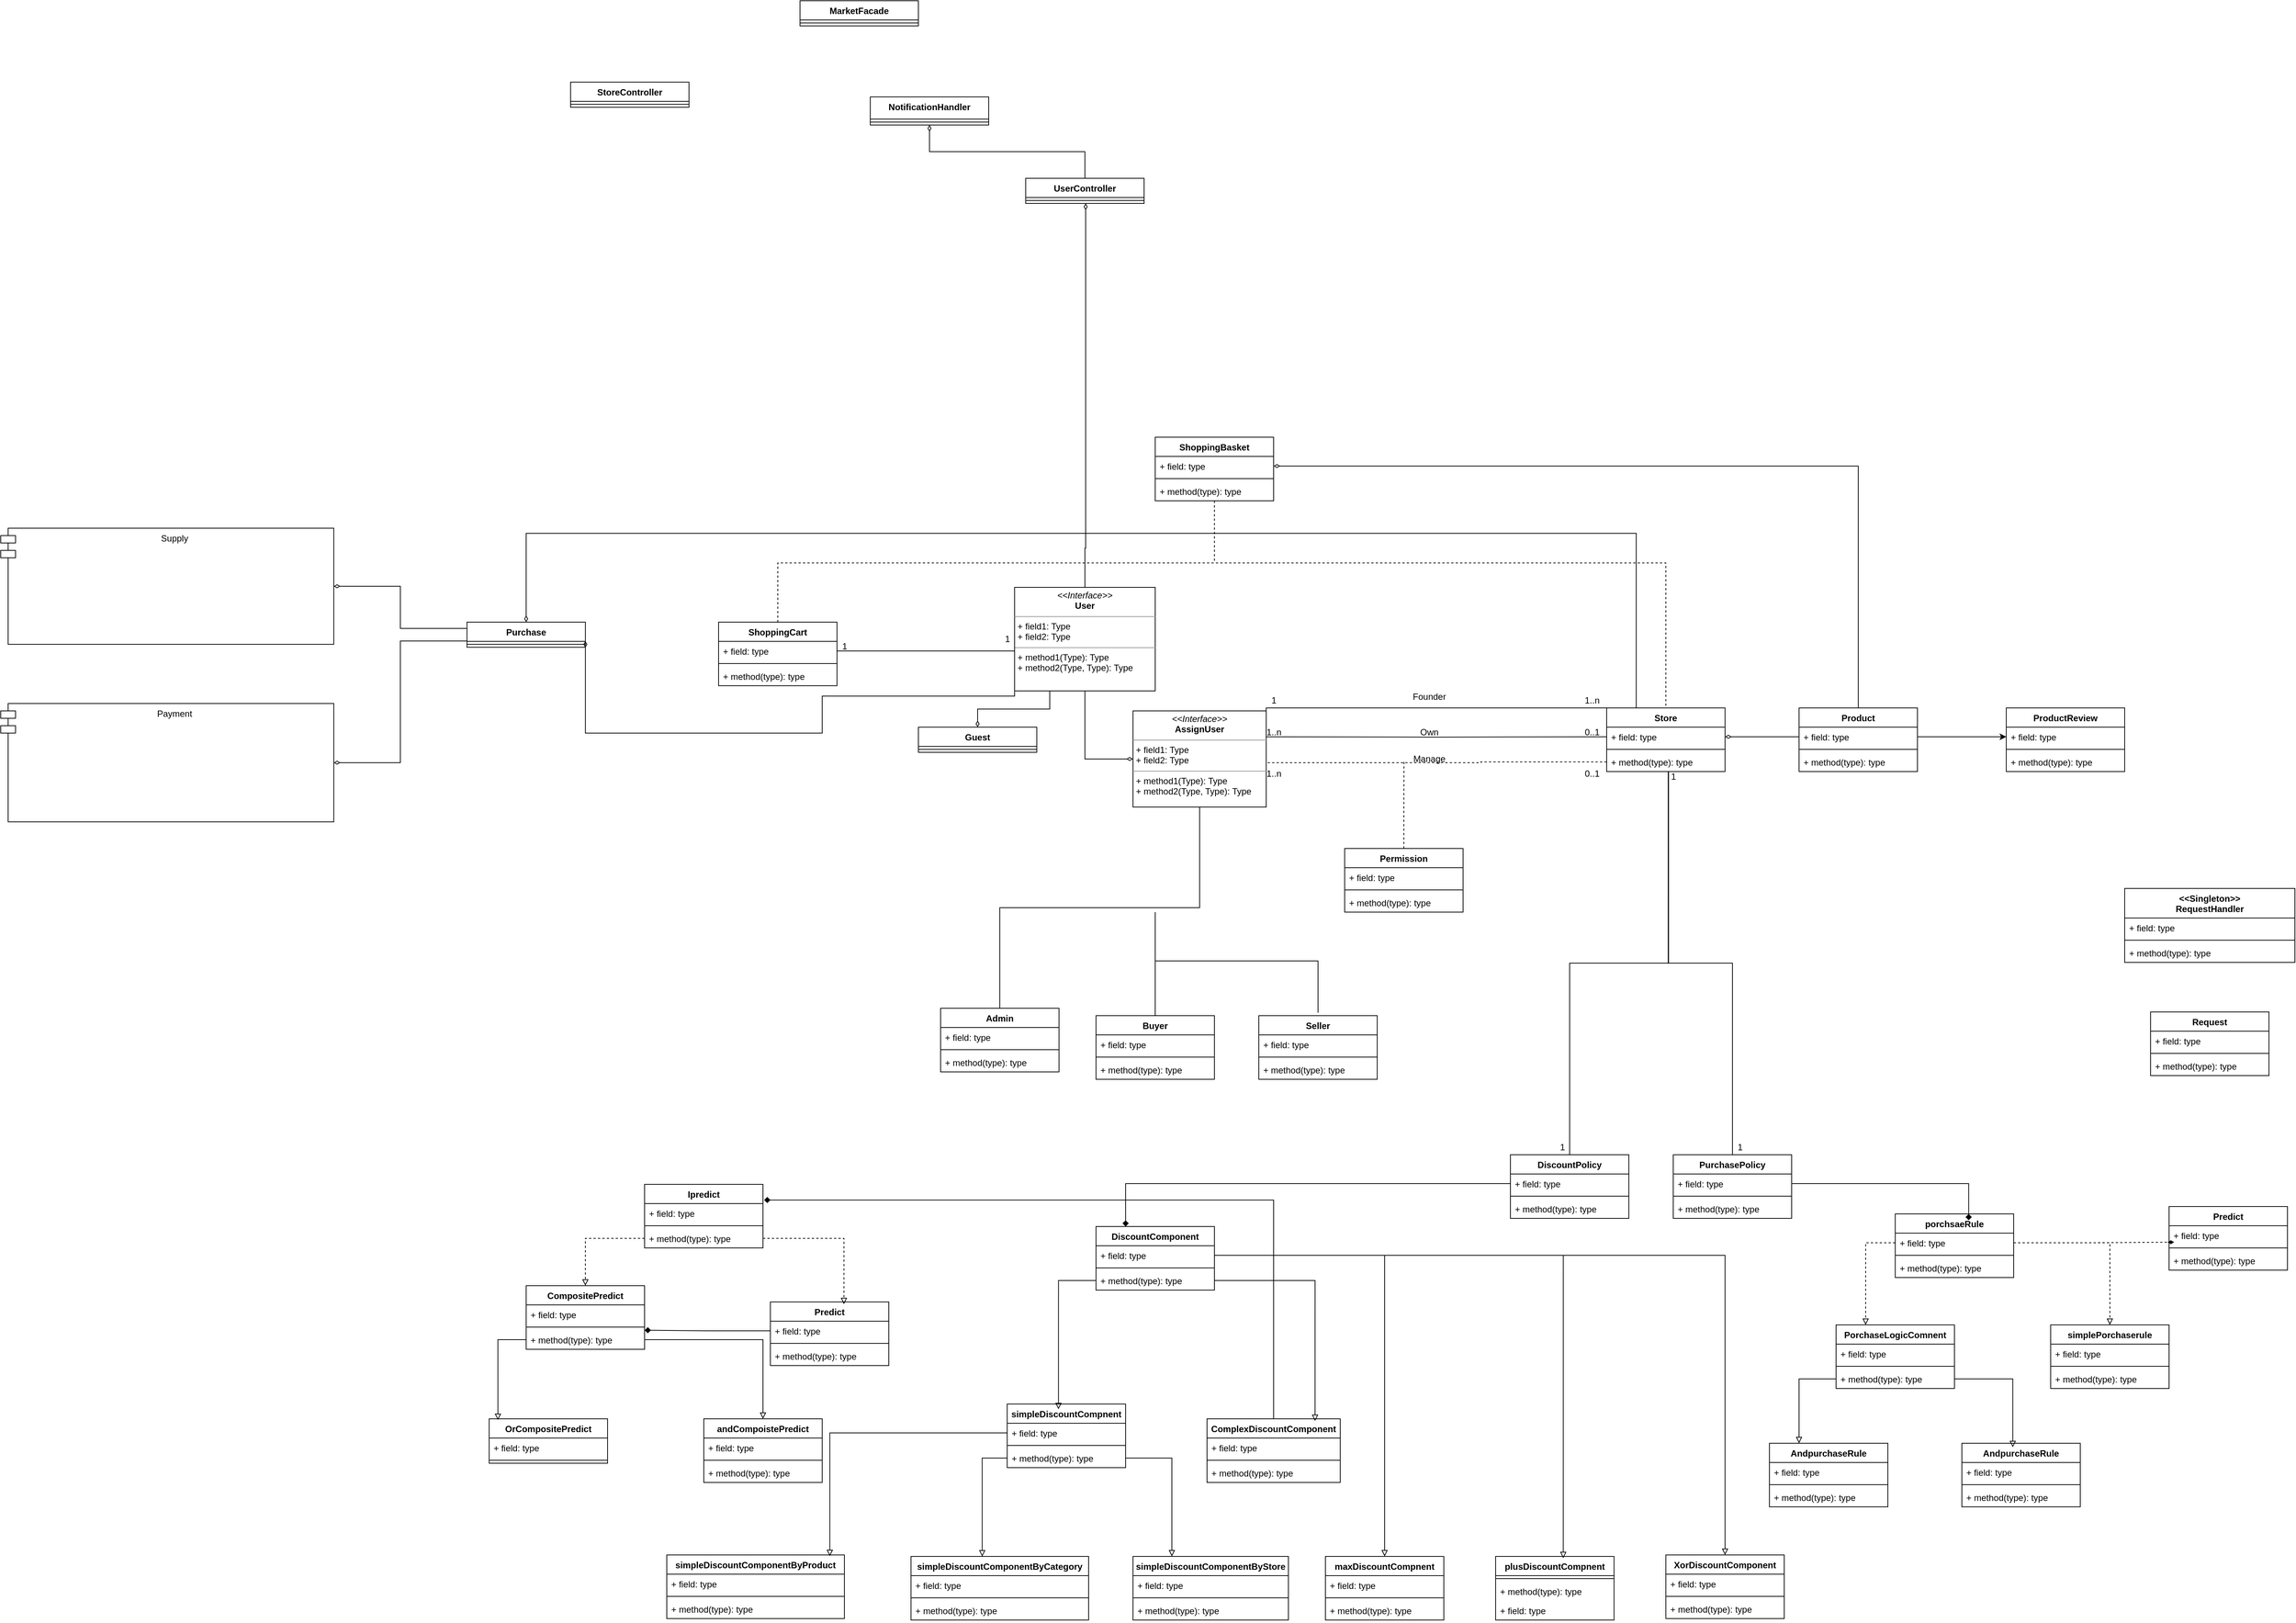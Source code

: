 <mxfile version="17.4.2" type="device"><diagram id="N1ai3NigEBnLEiFhy4vD" name="Page-1"><mxGraphModel dx="4225" dy="1992" grid="1" gridSize="10" guides="1" tooltips="1" connect="1" arrows="1" fold="1" page="1" pageScale="1" pageWidth="1169" pageHeight="827" math="0" shadow="0"><root><mxCell id="0"/><mxCell id="1" parent="0"/><mxCell id="BYldzqo2C1tSvMYVXHRb-125" style="edgeStyle=orthogonalEdgeStyle;rounded=0;orthogonalLoop=1;jettySize=auto;html=1;exitX=0.25;exitY=0;exitDx=0;exitDy=0;entryX=0.5;entryY=0;entryDx=0;entryDy=0;startArrow=none;startFill=0;endArrow=diamondThin;endFill=0;" parent="1" source="-o04luV2dpZbgBfDeNmE-5" target="-o04luV2dpZbgBfDeNmE-63" edge="1"><mxGeometry relative="1" as="geometry"><Array as="points"><mxPoint x="360" y="-30"/><mxPoint x="-1140" y="-30"/></Array></mxGeometry></mxCell><mxCell id="-o04luV2dpZbgBfDeNmE-5" value="Store" style="swimlane;fontStyle=1;align=center;verticalAlign=top;childLayout=stackLayout;horizontal=1;startSize=26;horizontalStack=0;resizeParent=1;resizeParentMax=0;resizeLast=0;collapsible=1;marginBottom=0;" parent="1" vertex="1"><mxGeometry x="320" y="206" width="160" height="86" as="geometry"/></mxCell><mxCell id="-o04luV2dpZbgBfDeNmE-6" value="+ field: type" style="text;strokeColor=none;fillColor=none;align=left;verticalAlign=top;spacingLeft=4;spacingRight=4;overflow=hidden;rotatable=0;points=[[0,0.5],[1,0.5]];portConstraint=eastwest;" parent="-o04luV2dpZbgBfDeNmE-5" vertex="1"><mxGeometry y="26" width="160" height="26" as="geometry"/></mxCell><mxCell id="-o04luV2dpZbgBfDeNmE-7" value="" style="line;strokeWidth=1;fillColor=none;align=left;verticalAlign=middle;spacingTop=-1;spacingLeft=3;spacingRight=3;rotatable=0;labelPosition=right;points=[];portConstraint=eastwest;" parent="-o04luV2dpZbgBfDeNmE-5" vertex="1"><mxGeometry y="52" width="160" height="8" as="geometry"/></mxCell><mxCell id="-o04luV2dpZbgBfDeNmE-8" value="+ method(type): type" style="text;strokeColor=none;fillColor=none;align=left;verticalAlign=top;spacingLeft=4;spacingRight=4;overflow=hidden;rotatable=0;points=[[0,0.5],[1,0.5]];portConstraint=eastwest;" parent="-o04luV2dpZbgBfDeNmE-5" vertex="1"><mxGeometry y="60" width="160" height="26" as="geometry"/></mxCell><mxCell id="-o04luV2dpZbgBfDeNmE-1" value="MarketFacade" style="swimlane;fontStyle=1;align=center;verticalAlign=top;childLayout=stackLayout;horizontal=1;startSize=26;horizontalStack=0;resizeParent=1;resizeParentMax=0;resizeLast=0;collapsible=1;marginBottom=0;" parent="1" vertex="1"><mxGeometry x="-770" y="-750" width="160" height="34" as="geometry"/></mxCell><mxCell id="-o04luV2dpZbgBfDeNmE-3" value="" style="line;strokeWidth=1;fillColor=none;align=left;verticalAlign=middle;spacingTop=-1;spacingLeft=3;spacingRight=3;rotatable=0;labelPosition=right;points=[];portConstraint=eastwest;" parent="-o04luV2dpZbgBfDeNmE-1" vertex="1"><mxGeometry y="26" width="160" height="8" as="geometry"/></mxCell><mxCell id="BYldzqo2C1tSvMYVXHRb-96" style="edgeStyle=orthogonalEdgeStyle;rounded=0;orthogonalLoop=1;jettySize=auto;html=1;exitX=0.5;exitY=0;exitDx=0;exitDy=0;entryX=1;entryY=0.5;entryDx=0;entryDy=0;startArrow=none;startFill=0;endArrow=diamondThin;endFill=0;" parent="1" source="-o04luV2dpZbgBfDeNmE-9" target="-o04luV2dpZbgBfDeNmE-60" edge="1"><mxGeometry relative="1" as="geometry"/></mxCell><mxCell id="-o04luV2dpZbgBfDeNmE-9" value="Product" style="swimlane;fontStyle=1;align=center;verticalAlign=top;childLayout=stackLayout;horizontal=1;startSize=26;horizontalStack=0;resizeParent=1;resizeParentMax=0;resizeLast=0;collapsible=1;marginBottom=0;" parent="1" vertex="1"><mxGeometry x="580" y="206" width="160" height="86" as="geometry"/></mxCell><mxCell id="-o04luV2dpZbgBfDeNmE-10" value="+ field: type" style="text;strokeColor=none;fillColor=none;align=left;verticalAlign=top;spacingLeft=4;spacingRight=4;overflow=hidden;rotatable=0;points=[[0,0.5],[1,0.5]];portConstraint=eastwest;" parent="-o04luV2dpZbgBfDeNmE-9" vertex="1"><mxGeometry y="26" width="160" height="26" as="geometry"/></mxCell><mxCell id="-o04luV2dpZbgBfDeNmE-11" value="" style="line;strokeWidth=1;fillColor=none;align=left;verticalAlign=middle;spacingTop=-1;spacingLeft=3;spacingRight=3;rotatable=0;labelPosition=right;points=[];portConstraint=eastwest;" parent="-o04luV2dpZbgBfDeNmE-9" vertex="1"><mxGeometry y="52" width="160" height="8" as="geometry"/></mxCell><mxCell id="-o04luV2dpZbgBfDeNmE-12" value="+ method(type): type" style="text;strokeColor=none;fillColor=none;align=left;verticalAlign=top;spacingLeft=4;spacingRight=4;overflow=hidden;rotatable=0;points=[[0,0.5],[1,0.5]];portConstraint=eastwest;" parent="-o04luV2dpZbgBfDeNmE-9" vertex="1"><mxGeometry y="60" width="160" height="26" as="geometry"/></mxCell><mxCell id="BYldzqo2C1tSvMYVXHRb-3" style="edgeStyle=orthogonalEdgeStyle;rounded=0;orthogonalLoop=1;jettySize=auto;html=1;exitX=1;exitY=0.5;exitDx=0;exitDy=0;entryX=0;entryY=0.5;entryDx=0;entryDy=0;startArrow=none;startFill=0;endArrow=none;endFill=0;" parent="1" target="-o04luV2dpZbgBfDeNmE-6" edge="1"><mxGeometry relative="1" as="geometry"><mxPoint x="-150" y="245.0" as="sourcePoint"/></mxGeometry></mxCell><mxCell id="BYldzqo2C1tSvMYVXHRb-5" style="edgeStyle=orthogonalEdgeStyle;rounded=0;orthogonalLoop=1;jettySize=auto;html=1;exitX=1;exitY=0.75;exitDx=0;exitDy=0;startArrow=none;startFill=0;endArrow=none;endFill=0;dashed=1;entryX=0;entryY=0.5;entryDx=0;entryDy=0;" parent="1" edge="1"><mxGeometry relative="1" as="geometry"><mxPoint x="-150" y="280.0" as="sourcePoint"/><mxPoint x="320" y="279" as="targetPoint"/><Array as="points"><mxPoint x="150" y="280"/><mxPoint x="150" y="279"/></Array></mxGeometry></mxCell><mxCell id="BYldzqo2C1tSvMYVXHRb-111" style="edgeStyle=orthogonalEdgeStyle;rounded=0;orthogonalLoop=1;jettySize=auto;html=1;exitX=0.5;exitY=1;exitDx=0;exitDy=0;entryX=0;entryY=0.5;entryDx=0;entryDy=0;startArrow=none;startFill=0;endArrow=diamondThin;endFill=0;" parent="1" source="-o04luV2dpZbgBfDeNmE-17" target="-o04luV2dpZbgBfDeNmE-22" edge="1"><mxGeometry relative="1" as="geometry"/></mxCell><mxCell id="BYldzqo2C1tSvMYVXHRb-118" style="edgeStyle=orthogonalEdgeStyle;rounded=0;orthogonalLoop=1;jettySize=auto;html=1;exitX=0.5;exitY=0;exitDx=0;exitDy=0;startArrow=none;startFill=0;endArrow=diamondThin;endFill=0;" parent="1" source="-o04luV2dpZbgBfDeNmE-17" edge="1"><mxGeometry relative="1" as="geometry"><mxPoint x="-384" y="-476" as="targetPoint"/><Array as="points"><mxPoint x="-385" y="-10"/><mxPoint x="-384" y="-10"/><mxPoint x="-384" y="-476"/></Array></mxGeometry></mxCell><mxCell id="BYldzqo2C1tSvMYVXHRb-123" style="edgeStyle=orthogonalEdgeStyle;rounded=0;orthogonalLoop=1;jettySize=auto;html=1;exitX=0.25;exitY=1;exitDx=0;exitDy=0;entryX=0.5;entryY=0;entryDx=0;entryDy=0;startArrow=none;startFill=0;endArrow=diamondThin;endFill=0;" parent="1" source="-o04luV2dpZbgBfDeNmE-17" target="-o04luV2dpZbgBfDeNmE-27" edge="1"><mxGeometry relative="1" as="geometry"/></mxCell><mxCell id="BYldzqo2C1tSvMYVXHRb-124" style="edgeStyle=orthogonalEdgeStyle;rounded=0;orthogonalLoop=1;jettySize=auto;html=1;exitX=0;exitY=0.75;exitDx=0;exitDy=0;entryX=1;entryY=0.75;entryDx=0;entryDy=0;startArrow=none;startFill=0;endArrow=diamondThin;endFill=0;" parent="1" source="-o04luV2dpZbgBfDeNmE-17" target="-o04luV2dpZbgBfDeNmE-63" edge="1"><mxGeometry relative="1" as="geometry"><mxPoint x="-1060.0" y="129" as="targetPoint"/><Array as="points"><mxPoint x="-480" y="190"/><mxPoint x="-740" y="190"/><mxPoint x="-740" y="240"/><mxPoint x="-1060" y="240"/></Array></mxGeometry></mxCell><mxCell id="-o04luV2dpZbgBfDeNmE-17" value="&lt;p style=&quot;margin: 0px ; margin-top: 4px ; text-align: center&quot;&gt;&lt;i&gt;&amp;lt;&amp;lt;Interface&amp;gt;&amp;gt;&lt;/i&gt;&lt;br&gt;&lt;b&gt;User&lt;/b&gt;&lt;/p&gt;&lt;hr size=&quot;1&quot;&gt;&lt;p style=&quot;margin: 0px ; margin-left: 4px&quot;&gt;+ field1: Type&lt;br&gt;+ field2: Type&lt;/p&gt;&lt;hr size=&quot;1&quot;&gt;&lt;p style=&quot;margin: 0px ; margin-left: 4px&quot;&gt;+ method1(Type): Type&lt;br&gt;+ method2(Type, Type): Type&lt;/p&gt;" style="verticalAlign=top;align=left;overflow=fill;fontSize=12;fontFamily=Helvetica;html=1;" parent="1" vertex="1"><mxGeometry x="-480" y="43" width="190" height="140" as="geometry"/></mxCell><mxCell id="BYldzqo2C1tSvMYVXHRb-80" style="edgeStyle=orthogonalEdgeStyle;rounded=0;orthogonalLoop=1;jettySize=auto;html=1;exitX=0.5;exitY=1;exitDx=0;exitDy=0;entryX=0.5;entryY=0;entryDx=0;entryDy=0;startArrow=none;startFill=0;endArrow=none;endFill=0;" parent="1" source="-o04luV2dpZbgBfDeNmE-22" target="-o04luV2dpZbgBfDeNmE-31" edge="1"><mxGeometry relative="1" as="geometry"/></mxCell><mxCell id="-o04luV2dpZbgBfDeNmE-27" value="Guest" style="swimlane;fontStyle=1;align=center;verticalAlign=top;childLayout=stackLayout;horizontal=1;startSize=26;horizontalStack=0;resizeParent=1;resizeParentMax=0;resizeLast=0;collapsible=1;marginBottom=0;" parent="1" vertex="1"><mxGeometry x="-610" y="232" width="160" height="34" as="geometry"/></mxCell><mxCell id="-o04luV2dpZbgBfDeNmE-29" value="" style="line;strokeWidth=1;fillColor=none;align=left;verticalAlign=middle;spacingTop=-1;spacingLeft=3;spacingRight=3;rotatable=0;labelPosition=right;points=[];portConstraint=eastwest;" parent="-o04luV2dpZbgBfDeNmE-27" vertex="1"><mxGeometry y="26" width="160" height="8" as="geometry"/></mxCell><mxCell id="-o04luV2dpZbgBfDeNmE-31" value="Admin" style="swimlane;fontStyle=1;align=center;verticalAlign=top;childLayout=stackLayout;horizontal=1;startSize=26;horizontalStack=0;resizeParent=1;resizeParentMax=0;resizeLast=0;collapsible=1;marginBottom=0;" parent="1" vertex="1"><mxGeometry x="-580" y="612" width="160" height="86" as="geometry"/></mxCell><mxCell id="-o04luV2dpZbgBfDeNmE-32" value="+ field: type" style="text;strokeColor=none;fillColor=none;align=left;verticalAlign=top;spacingLeft=4;spacingRight=4;overflow=hidden;rotatable=0;points=[[0,0.5],[1,0.5]];portConstraint=eastwest;" parent="-o04luV2dpZbgBfDeNmE-31" vertex="1"><mxGeometry y="26" width="160" height="26" as="geometry"/></mxCell><mxCell id="-o04luV2dpZbgBfDeNmE-33" value="" style="line;strokeWidth=1;fillColor=none;align=left;verticalAlign=middle;spacingTop=-1;spacingLeft=3;spacingRight=3;rotatable=0;labelPosition=right;points=[];portConstraint=eastwest;" parent="-o04luV2dpZbgBfDeNmE-31" vertex="1"><mxGeometry y="52" width="160" height="8" as="geometry"/></mxCell><mxCell id="-o04luV2dpZbgBfDeNmE-34" value="+ method(type): type" style="text;strokeColor=none;fillColor=none;align=left;verticalAlign=top;spacingLeft=4;spacingRight=4;overflow=hidden;rotatable=0;points=[[0,0.5],[1,0.5]];portConstraint=eastwest;" parent="-o04luV2dpZbgBfDeNmE-31" vertex="1"><mxGeometry y="60" width="160" height="26" as="geometry"/></mxCell><mxCell id="BYldzqo2C1tSvMYVXHRb-81" style="edgeStyle=orthogonalEdgeStyle;rounded=0;orthogonalLoop=1;jettySize=auto;html=1;exitX=0.5;exitY=0;exitDx=0;exitDy=0;startArrow=none;startFill=0;endArrow=none;endFill=0;" parent="1" source="-o04luV2dpZbgBfDeNmE-35" edge="1"><mxGeometry relative="1" as="geometry"><mxPoint x="-290" y="482" as="targetPoint"/></mxGeometry></mxCell><mxCell id="-o04luV2dpZbgBfDeNmE-35" value="Buyer" style="swimlane;fontStyle=1;align=center;verticalAlign=top;childLayout=stackLayout;horizontal=1;startSize=26;horizontalStack=0;resizeParent=1;resizeParentMax=0;resizeLast=0;collapsible=1;marginBottom=0;" parent="1" vertex="1"><mxGeometry x="-370" y="622" width="160" height="86" as="geometry"/></mxCell><mxCell id="-o04luV2dpZbgBfDeNmE-36" value="+ field: type" style="text;strokeColor=none;fillColor=none;align=left;verticalAlign=top;spacingLeft=4;spacingRight=4;overflow=hidden;rotatable=0;points=[[0,0.5],[1,0.5]];portConstraint=eastwest;" parent="-o04luV2dpZbgBfDeNmE-35" vertex="1"><mxGeometry y="26" width="160" height="26" as="geometry"/></mxCell><mxCell id="-o04luV2dpZbgBfDeNmE-37" value="" style="line;strokeWidth=1;fillColor=none;align=left;verticalAlign=middle;spacingTop=-1;spacingLeft=3;spacingRight=3;rotatable=0;labelPosition=right;points=[];portConstraint=eastwest;" parent="-o04luV2dpZbgBfDeNmE-35" vertex="1"><mxGeometry y="52" width="160" height="8" as="geometry"/></mxCell><mxCell id="-o04luV2dpZbgBfDeNmE-38" value="+ method(type): type" style="text;strokeColor=none;fillColor=none;align=left;verticalAlign=top;spacingLeft=4;spacingRight=4;overflow=hidden;rotatable=0;points=[[0,0.5],[1,0.5]];portConstraint=eastwest;" parent="-o04luV2dpZbgBfDeNmE-35" vertex="1"><mxGeometry y="60" width="160" height="26" as="geometry"/></mxCell><mxCell id="BYldzqo2C1tSvMYVXHRb-82" style="edgeStyle=orthogonalEdgeStyle;rounded=0;orthogonalLoop=1;jettySize=auto;html=1;exitX=0.5;exitY=0;exitDx=0;exitDy=0;startArrow=none;startFill=0;endArrow=none;endFill=0;" parent="1" edge="1"><mxGeometry relative="1" as="geometry"><mxPoint x="-290" y="482" as="targetPoint"/><mxPoint x="-70.0" y="618" as="sourcePoint"/><Array as="points"><mxPoint x="-70" y="548"/><mxPoint x="-290" y="548"/></Array></mxGeometry></mxCell><mxCell id="-o04luV2dpZbgBfDeNmE-39" value="Seller" style="swimlane;fontStyle=1;align=center;verticalAlign=top;childLayout=stackLayout;horizontal=1;startSize=26;horizontalStack=0;resizeParent=1;resizeParentMax=0;resizeLast=0;collapsible=1;marginBottom=0;" parent="1" vertex="1"><mxGeometry x="-150" y="622" width="160" height="86" as="geometry"/></mxCell><mxCell id="-o04luV2dpZbgBfDeNmE-40" value="+ field: type" style="text;strokeColor=none;fillColor=none;align=left;verticalAlign=top;spacingLeft=4;spacingRight=4;overflow=hidden;rotatable=0;points=[[0,0.5],[1,0.5]];portConstraint=eastwest;" parent="-o04luV2dpZbgBfDeNmE-39" vertex="1"><mxGeometry y="26" width="160" height="26" as="geometry"/></mxCell><mxCell id="-o04luV2dpZbgBfDeNmE-41" value="" style="line;strokeWidth=1;fillColor=none;align=left;verticalAlign=middle;spacingTop=-1;spacingLeft=3;spacingRight=3;rotatable=0;labelPosition=right;points=[];portConstraint=eastwest;" parent="-o04luV2dpZbgBfDeNmE-39" vertex="1"><mxGeometry y="52" width="160" height="8" as="geometry"/></mxCell><mxCell id="-o04luV2dpZbgBfDeNmE-42" value="+ method(type): type" style="text;strokeColor=none;fillColor=none;align=left;verticalAlign=top;spacingLeft=4;spacingRight=4;overflow=hidden;rotatable=0;points=[[0,0.5],[1,0.5]];portConstraint=eastwest;" parent="-o04luV2dpZbgBfDeNmE-39" vertex="1"><mxGeometry y="60" width="160" height="26" as="geometry"/></mxCell><mxCell id="BYldzqo2C1tSvMYVXHRb-94" style="edgeStyle=orthogonalEdgeStyle;rounded=0;orthogonalLoop=1;jettySize=auto;html=1;exitX=0.5;exitY=0;exitDx=0;exitDy=0;entryX=0.5;entryY=0;entryDx=0;entryDy=0;startArrow=none;startFill=0;endArrow=none;endFill=0;dashed=1;" parent="1" source="-o04luV2dpZbgBfDeNmE-51" target="-o04luV2dpZbgBfDeNmE-5" edge="1"><mxGeometry relative="1" as="geometry"><Array as="points"><mxPoint x="-710" y="10"/><mxPoint x="260" y="10"/></Array></mxGeometry></mxCell><mxCell id="-o04luV2dpZbgBfDeNmE-51" value="ShoppingCart" style="swimlane;fontStyle=1;align=center;verticalAlign=top;childLayout=stackLayout;horizontal=1;startSize=26;horizontalStack=0;resizeParent=1;resizeParentMax=0;resizeLast=0;collapsible=1;marginBottom=0;" parent="1" vertex="1"><mxGeometry x="-880" y="90" width="160" height="86" as="geometry"/></mxCell><mxCell id="-o04luV2dpZbgBfDeNmE-52" value="+ field: type" style="text;strokeColor=none;fillColor=none;align=left;verticalAlign=top;spacingLeft=4;spacingRight=4;overflow=hidden;rotatable=0;points=[[0,0.5],[1,0.5]];portConstraint=eastwest;" parent="-o04luV2dpZbgBfDeNmE-51" vertex="1"><mxGeometry y="26" width="160" height="26" as="geometry"/></mxCell><mxCell id="-o04luV2dpZbgBfDeNmE-53" value="" style="line;strokeWidth=1;fillColor=none;align=left;verticalAlign=middle;spacingTop=-1;spacingLeft=3;spacingRight=3;rotatable=0;labelPosition=right;points=[];portConstraint=eastwest;" parent="-o04luV2dpZbgBfDeNmE-51" vertex="1"><mxGeometry y="52" width="160" height="8" as="geometry"/></mxCell><mxCell id="-o04luV2dpZbgBfDeNmE-54" value="+ method(type): type" style="text;strokeColor=none;fillColor=none;align=left;verticalAlign=top;spacingLeft=4;spacingRight=4;overflow=hidden;rotatable=0;points=[[0,0.5],[1,0.5]];portConstraint=eastwest;" parent="-o04luV2dpZbgBfDeNmE-51" vertex="1"><mxGeometry y="60" width="160" height="26" as="geometry"/></mxCell><mxCell id="-o04luV2dpZbgBfDeNmE-55" value="Request" style="swimlane;fontStyle=1;align=center;verticalAlign=top;childLayout=stackLayout;horizontal=1;startSize=26;horizontalStack=0;resizeParent=1;resizeParentMax=0;resizeLast=0;collapsible=1;marginBottom=0;" parent="1" vertex="1"><mxGeometry x="1055" y="617" width="160" height="86" as="geometry"/></mxCell><mxCell id="-o04luV2dpZbgBfDeNmE-56" value="+ field: type" style="text;strokeColor=none;fillColor=none;align=left;verticalAlign=top;spacingLeft=4;spacingRight=4;overflow=hidden;rotatable=0;points=[[0,0.5],[1,0.5]];portConstraint=eastwest;" parent="-o04luV2dpZbgBfDeNmE-55" vertex="1"><mxGeometry y="26" width="160" height="26" as="geometry"/></mxCell><mxCell id="-o04luV2dpZbgBfDeNmE-57" value="" style="line;strokeWidth=1;fillColor=none;align=left;verticalAlign=middle;spacingTop=-1;spacingLeft=3;spacingRight=3;rotatable=0;labelPosition=right;points=[];portConstraint=eastwest;" parent="-o04luV2dpZbgBfDeNmE-55" vertex="1"><mxGeometry y="52" width="160" height="8" as="geometry"/></mxCell><mxCell id="-o04luV2dpZbgBfDeNmE-58" value="+ method(type): type" style="text;strokeColor=none;fillColor=none;align=left;verticalAlign=top;spacingLeft=4;spacingRight=4;overflow=hidden;rotatable=0;points=[[0,0.5],[1,0.5]];portConstraint=eastwest;" parent="-o04luV2dpZbgBfDeNmE-55" vertex="1"><mxGeometry y="60" width="160" height="26" as="geometry"/></mxCell><mxCell id="BYldzqo2C1tSvMYVXHRb-95" style="edgeStyle=orthogonalEdgeStyle;rounded=0;orthogonalLoop=1;jettySize=auto;html=1;exitX=0.5;exitY=1;exitDx=0;exitDy=0;dashed=1;startArrow=none;startFill=0;endArrow=none;endFill=0;" parent="1" source="-o04luV2dpZbgBfDeNmE-59" edge="1"><mxGeometry relative="1" as="geometry"><mxPoint x="-210" y="10" as="targetPoint"/></mxGeometry></mxCell><mxCell id="-o04luV2dpZbgBfDeNmE-59" value="ShoppingBasket" style="swimlane;fontStyle=1;align=center;verticalAlign=top;childLayout=stackLayout;horizontal=1;startSize=26;horizontalStack=0;resizeParent=1;resizeParentMax=0;resizeLast=0;collapsible=1;marginBottom=0;" parent="1" vertex="1"><mxGeometry x="-290" y="-160" width="160" height="86" as="geometry"/></mxCell><mxCell id="-o04luV2dpZbgBfDeNmE-60" value="+ field: type" style="text;strokeColor=none;fillColor=none;align=left;verticalAlign=top;spacingLeft=4;spacingRight=4;overflow=hidden;rotatable=0;points=[[0,0.5],[1,0.5]];portConstraint=eastwest;" parent="-o04luV2dpZbgBfDeNmE-59" vertex="1"><mxGeometry y="26" width="160" height="26" as="geometry"/></mxCell><mxCell id="-o04luV2dpZbgBfDeNmE-61" value="" style="line;strokeWidth=1;fillColor=none;align=left;verticalAlign=middle;spacingTop=-1;spacingLeft=3;spacingRight=3;rotatable=0;labelPosition=right;points=[];portConstraint=eastwest;" parent="-o04luV2dpZbgBfDeNmE-59" vertex="1"><mxGeometry y="52" width="160" height="8" as="geometry"/></mxCell><mxCell id="-o04luV2dpZbgBfDeNmE-62" value="+ method(type): type" style="text;strokeColor=none;fillColor=none;align=left;verticalAlign=top;spacingLeft=4;spacingRight=4;overflow=hidden;rotatable=0;points=[[0,0.5],[1,0.5]];portConstraint=eastwest;" parent="-o04luV2dpZbgBfDeNmE-59" vertex="1"><mxGeometry y="60" width="160" height="26" as="geometry"/></mxCell><mxCell id="BYldzqo2C1tSvMYVXHRb-126" style="edgeStyle=orthogonalEdgeStyle;rounded=0;orthogonalLoop=1;jettySize=auto;html=1;exitX=0;exitY=0.25;exitDx=0;exitDy=0;entryX=1;entryY=0.5;entryDx=0;entryDy=0;startArrow=none;startFill=0;endArrow=diamondThin;endFill=0;" parent="1" source="-o04luV2dpZbgBfDeNmE-63" target="-o04luV2dpZbgBfDeNmE-78" edge="1"><mxGeometry relative="1" as="geometry"/></mxCell><mxCell id="BYldzqo2C1tSvMYVXHRb-127" style="edgeStyle=orthogonalEdgeStyle;rounded=0;orthogonalLoop=1;jettySize=auto;html=1;exitX=0;exitY=0.75;exitDx=0;exitDy=0;entryX=1;entryY=0.5;entryDx=0;entryDy=0;startArrow=none;startFill=0;endArrow=diamondThin;endFill=0;" parent="1" source="-o04luV2dpZbgBfDeNmE-63" target="-o04luV2dpZbgBfDeNmE-80" edge="1"><mxGeometry relative="1" as="geometry"/></mxCell><mxCell id="-o04luV2dpZbgBfDeNmE-63" value="Purchase" style="swimlane;fontStyle=1;align=center;verticalAlign=top;childLayout=stackLayout;horizontal=1;startSize=26;horizontalStack=0;resizeParent=1;resizeParentMax=0;resizeLast=0;collapsible=1;marginBottom=0;" parent="1" vertex="1"><mxGeometry x="-1220" y="90" width="160" height="34" as="geometry"/></mxCell><mxCell id="-o04luV2dpZbgBfDeNmE-65" value="" style="line;strokeWidth=1;fillColor=none;align=left;verticalAlign=middle;spacingTop=-1;spacingLeft=3;spacingRight=3;rotatable=0;labelPosition=right;points=[];portConstraint=eastwest;" parent="-o04luV2dpZbgBfDeNmE-63" vertex="1"><mxGeometry y="26" width="160" height="8" as="geometry"/></mxCell><mxCell id="BYldzqo2C1tSvMYVXHRb-17" style="edgeStyle=orthogonalEdgeStyle;rounded=0;orthogonalLoop=1;jettySize=auto;html=1;exitX=0.5;exitY=0;exitDx=0;exitDy=0;entryX=0.523;entryY=0.99;entryDx=0;entryDy=0;entryPerimeter=0;startArrow=none;startFill=0;endArrow=none;endFill=0;" parent="1" source="-o04luV2dpZbgBfDeNmE-72" target="-o04luV2dpZbgBfDeNmE-8" edge="1"><mxGeometry relative="1" as="geometry"/></mxCell><mxCell id="-o04luV2dpZbgBfDeNmE-72" value="DiscountPolicy" style="swimlane;fontStyle=1;align=center;verticalAlign=top;childLayout=stackLayout;horizontal=1;startSize=26;horizontalStack=0;resizeParent=1;resizeParentMax=0;resizeLast=0;collapsible=1;marginBottom=0;" parent="1" vertex="1"><mxGeometry x="190" y="810" width="160" height="86" as="geometry"/></mxCell><mxCell id="-o04luV2dpZbgBfDeNmE-73" value="+ field: type" style="text;strokeColor=none;fillColor=none;align=left;verticalAlign=top;spacingLeft=4;spacingRight=4;overflow=hidden;rotatable=0;points=[[0,0.5],[1,0.5]];portConstraint=eastwest;" parent="-o04luV2dpZbgBfDeNmE-72" vertex="1"><mxGeometry y="26" width="160" height="26" as="geometry"/></mxCell><mxCell id="-o04luV2dpZbgBfDeNmE-74" value="" style="line;strokeWidth=1;fillColor=none;align=left;verticalAlign=middle;spacingTop=-1;spacingLeft=3;spacingRight=3;rotatable=0;labelPosition=right;points=[];portConstraint=eastwest;" parent="-o04luV2dpZbgBfDeNmE-72" vertex="1"><mxGeometry y="52" width="160" height="8" as="geometry"/></mxCell><mxCell id="-o04luV2dpZbgBfDeNmE-75" value="+ method(type): type" style="text;strokeColor=none;fillColor=none;align=left;verticalAlign=top;spacingLeft=4;spacingRight=4;overflow=hidden;rotatable=0;points=[[0,0.5],[1,0.5]];portConstraint=eastwest;" parent="-o04luV2dpZbgBfDeNmE-72" vertex="1"><mxGeometry y="60" width="160" height="26" as="geometry"/></mxCell><mxCell id="BYldzqo2C1tSvMYVXHRb-16" style="edgeStyle=orthogonalEdgeStyle;rounded=0;orthogonalLoop=1;jettySize=auto;html=1;exitX=0.5;exitY=0;exitDx=0;exitDy=0;entryX=0.52;entryY=1.025;entryDx=0;entryDy=0;entryPerimeter=0;startArrow=none;startFill=0;endArrow=none;endFill=0;" parent="1" source="-o04luV2dpZbgBfDeNmE-68" target="-o04luV2dpZbgBfDeNmE-8" edge="1"><mxGeometry relative="1" as="geometry"/></mxCell><mxCell id="-o04luV2dpZbgBfDeNmE-68" value="PurchasePolicy" style="swimlane;fontStyle=1;align=center;verticalAlign=top;childLayout=stackLayout;horizontal=1;startSize=26;horizontalStack=0;resizeParent=1;resizeParentMax=0;resizeLast=0;collapsible=1;marginBottom=0;" parent="1" vertex="1"><mxGeometry x="410" y="810" width="160" height="86" as="geometry"/></mxCell><mxCell id="-o04luV2dpZbgBfDeNmE-69" value="+ field: type" style="text;strokeColor=none;fillColor=none;align=left;verticalAlign=top;spacingLeft=4;spacingRight=4;overflow=hidden;rotatable=0;points=[[0,0.5],[1,0.5]];portConstraint=eastwest;" parent="-o04luV2dpZbgBfDeNmE-68" vertex="1"><mxGeometry y="26" width="160" height="26" as="geometry"/></mxCell><mxCell id="-o04luV2dpZbgBfDeNmE-70" value="" style="line;strokeWidth=1;fillColor=none;align=left;verticalAlign=middle;spacingTop=-1;spacingLeft=3;spacingRight=3;rotatable=0;labelPosition=right;points=[];portConstraint=eastwest;" parent="-o04luV2dpZbgBfDeNmE-68" vertex="1"><mxGeometry y="52" width="160" height="8" as="geometry"/></mxCell><mxCell id="-o04luV2dpZbgBfDeNmE-71" value="+ method(type): type" style="text;strokeColor=none;fillColor=none;align=left;verticalAlign=top;spacingLeft=4;spacingRight=4;overflow=hidden;rotatable=0;points=[[0,0.5],[1,0.5]];portConstraint=eastwest;" parent="-o04luV2dpZbgBfDeNmE-68" vertex="1"><mxGeometry y="60" width="160" height="26" as="geometry"/></mxCell><mxCell id="-o04luV2dpZbgBfDeNmE-78" value="Supply" style="shape=module;align=left;spacingLeft=20;align=center;verticalAlign=top;fillColor=none;" parent="1" vertex="1"><mxGeometry x="-1850" y="-37" width="450" height="157" as="geometry"/></mxCell><mxCell id="-o04luV2dpZbgBfDeNmE-80" value="Payment" style="shape=module;align=left;spacingLeft=20;align=center;verticalAlign=top;fillColor=none;" parent="1" vertex="1"><mxGeometry x="-1850" y="200" width="450" height="160" as="geometry"/></mxCell><mxCell id="BYldzqo2C1tSvMYVXHRb-1" style="edgeStyle=orthogonalEdgeStyle;rounded=0;orthogonalLoop=1;jettySize=auto;html=1;endArrow=none;endFill=0;startArrow=diamondThin;startFill=0;" parent="1" source="-o04luV2dpZbgBfDeNmE-6" target="-o04luV2dpZbgBfDeNmE-10" edge="1"><mxGeometry relative="1" as="geometry"/></mxCell><mxCell id="BYldzqo2C1tSvMYVXHRb-4" value="Own" style="text;html=1;align=center;verticalAlign=middle;resizable=0;points=[];autosize=1;strokeColor=none;fillColor=none;" parent="1" vertex="1"><mxGeometry x="60" y="229" width="40" height="20" as="geometry"/></mxCell><mxCell id="BYldzqo2C1tSvMYVXHRb-6" value="Manage" style="text;html=1;align=center;verticalAlign=middle;resizable=0;points=[];autosize=1;strokeColor=none;fillColor=none;" parent="1" vertex="1"><mxGeometry x="50" y="265" width="60" height="20" as="geometry"/></mxCell><mxCell id="BYldzqo2C1tSvMYVXHRb-19" value="1..n" style="text;html=1;align=center;verticalAlign=middle;resizable=0;points=[];autosize=1;strokeColor=none;fillColor=none;" parent="1" vertex="1"><mxGeometry x="-150" y="285" width="40" height="20" as="geometry"/></mxCell><mxCell id="BYldzqo2C1tSvMYVXHRb-22" value="0..1" style="text;html=1;align=center;verticalAlign=middle;resizable=0;points=[];autosize=1;strokeColor=none;fillColor=none;" parent="1" vertex="1"><mxGeometry x="280" y="285" width="40" height="20" as="geometry"/></mxCell><mxCell id="BYldzqo2C1tSvMYVXHRb-24" value="1..n" style="text;html=1;align=center;verticalAlign=middle;resizable=0;points=[];autosize=1;strokeColor=none;fillColor=none;" parent="1" vertex="1"><mxGeometry x="-150" y="229" width="40" height="20" as="geometry"/></mxCell><mxCell id="BYldzqo2C1tSvMYVXHRb-25" value="0..1" style="text;html=1;align=center;verticalAlign=middle;resizable=0;points=[];autosize=1;strokeColor=none;fillColor=none;" parent="1" vertex="1"><mxGeometry x="280" y="229" width="40" height="20" as="geometry"/></mxCell><mxCell id="BYldzqo2C1tSvMYVXHRb-27" value="1" style="text;html=1;align=center;verticalAlign=middle;resizable=0;points=[];autosize=1;strokeColor=none;fillColor=none;" parent="1" vertex="1"><mxGeometry x="400" y="289" width="20" height="20" as="geometry"/></mxCell><mxCell id="BYldzqo2C1tSvMYVXHRb-28" value="1" style="text;html=1;align=center;verticalAlign=middle;resizable=0;points=[];autosize=1;strokeColor=none;fillColor=none;" parent="1" vertex="1"><mxGeometry x="490" y="790" width="20" height="20" as="geometry"/></mxCell><mxCell id="BYldzqo2C1tSvMYVXHRb-29" value="1" style="text;html=1;align=center;verticalAlign=middle;resizable=0;points=[];autosize=1;strokeColor=none;fillColor=none;" parent="1" vertex="1"><mxGeometry x="250" y="790" width="20" height="20" as="geometry"/></mxCell><mxCell id="5dnGhw7d6APryvlF2hBK-7" style="edgeStyle=orthogonalEdgeStyle;rounded=0;orthogonalLoop=1;jettySize=auto;html=1;exitX=0.5;exitY=0;exitDx=0;exitDy=0;entryX=-0.064;entryY=0.589;entryDx=0;entryDy=0;entryPerimeter=0;endArrow=none;endFill=0;dashed=1;" parent="1" source="BYldzqo2C1tSvMYVXHRb-59" target="BYldzqo2C1tSvMYVXHRb-6" edge="1"><mxGeometry relative="1" as="geometry"/></mxCell><mxCell id="BYldzqo2C1tSvMYVXHRb-59" value="Permission" style="swimlane;fontStyle=1;align=center;verticalAlign=top;childLayout=stackLayout;horizontal=1;startSize=26;horizontalStack=0;resizeParent=1;resizeParentMax=0;resizeLast=0;collapsible=1;marginBottom=0;" parent="1" vertex="1"><mxGeometry x="-34" y="396" width="160" height="86" as="geometry"/></mxCell><mxCell id="BYldzqo2C1tSvMYVXHRb-60" value="+ field: type" style="text;strokeColor=none;fillColor=none;align=left;verticalAlign=top;spacingLeft=4;spacingRight=4;overflow=hidden;rotatable=0;points=[[0,0.5],[1,0.5]];portConstraint=eastwest;" parent="BYldzqo2C1tSvMYVXHRb-59" vertex="1"><mxGeometry y="26" width="160" height="26" as="geometry"/></mxCell><mxCell id="BYldzqo2C1tSvMYVXHRb-61" value="" style="line;strokeWidth=1;fillColor=none;align=left;verticalAlign=middle;spacingTop=-1;spacingLeft=3;spacingRight=3;rotatable=0;labelPosition=right;points=[];portConstraint=eastwest;" parent="BYldzqo2C1tSvMYVXHRb-59" vertex="1"><mxGeometry y="52" width="160" height="8" as="geometry"/></mxCell><mxCell id="BYldzqo2C1tSvMYVXHRb-62" value="+ method(type): type" style="text;strokeColor=none;fillColor=none;align=left;verticalAlign=top;spacingLeft=4;spacingRight=4;overflow=hidden;rotatable=0;points=[[0,0.5],[1,0.5]];portConstraint=eastwest;" parent="BYldzqo2C1tSvMYVXHRb-59" vertex="1"><mxGeometry y="60" width="160" height="26" as="geometry"/></mxCell><mxCell id="BYldzqo2C1tSvMYVXHRb-64" value="&lt;&lt;Singleton&gt;&gt;&#10;RequestHandler" style="swimlane;fontStyle=1;align=center;verticalAlign=top;childLayout=stackLayout;horizontal=1;startSize=40;horizontalStack=0;resizeParent=1;resizeParentMax=0;resizeLast=0;collapsible=1;marginBottom=0;" parent="1" vertex="1"><mxGeometry x="1020" y="450" width="230" height="100" as="geometry"/></mxCell><mxCell id="BYldzqo2C1tSvMYVXHRb-65" value="+ field: type" style="text;strokeColor=none;fillColor=none;align=left;verticalAlign=top;spacingLeft=4;spacingRight=4;overflow=hidden;rotatable=0;points=[[0,0.5],[1,0.5]];portConstraint=eastwest;" parent="BYldzqo2C1tSvMYVXHRb-64" vertex="1"><mxGeometry y="40" width="230" height="26" as="geometry"/></mxCell><mxCell id="BYldzqo2C1tSvMYVXHRb-66" value="" style="line;strokeWidth=1;fillColor=none;align=left;verticalAlign=middle;spacingTop=-1;spacingLeft=3;spacingRight=3;rotatable=0;labelPosition=right;points=[];portConstraint=eastwest;" parent="BYldzqo2C1tSvMYVXHRb-64" vertex="1"><mxGeometry y="66" width="230" height="8" as="geometry"/></mxCell><mxCell id="BYldzqo2C1tSvMYVXHRb-67" value="+ method(type): type" style="text;strokeColor=none;fillColor=none;align=left;verticalAlign=top;spacingLeft=4;spacingRight=4;overflow=hidden;rotatable=0;points=[[0,0.5],[1,0.5]];portConstraint=eastwest;" parent="BYldzqo2C1tSvMYVXHRb-64" vertex="1"><mxGeometry y="74" width="230" height="26" as="geometry"/></mxCell><mxCell id="BYldzqo2C1tSvMYVXHRb-83" style="edgeStyle=orthogonalEdgeStyle;rounded=0;orthogonalLoop=1;jettySize=auto;html=1;exitX=1;exitY=0.5;exitDx=0;exitDy=0;entryX=0;entryY=0.5;entryDx=0;entryDy=0;startArrow=none;startFill=0;endArrow=none;endFill=0;" parent="1" source="-o04luV2dpZbgBfDeNmE-52" target="-o04luV2dpZbgBfDeNmE-17" edge="1"><mxGeometry relative="1" as="geometry"><Array as="points"><mxPoint x="-480" y="129"/></Array></mxGeometry></mxCell><mxCell id="BYldzqo2C1tSvMYVXHRb-87" value="1" style="text;html=1;align=center;verticalAlign=middle;resizable=0;points=[];autosize=1;strokeColor=none;fillColor=none;" parent="1" vertex="1"><mxGeometry x="-720" y="113" width="20" height="20" as="geometry"/></mxCell><mxCell id="BYldzqo2C1tSvMYVXHRb-90" value="1" style="text;html=1;align=center;verticalAlign=middle;resizable=0;points=[];autosize=1;strokeColor=none;fillColor=none;" parent="1" vertex="1"><mxGeometry x="-500" y="103" width="20" height="20" as="geometry"/></mxCell><mxCell id="BYldzqo2C1tSvMYVXHRb-97" value="NotificationHandler" style="swimlane;fontStyle=1;align=center;verticalAlign=top;childLayout=stackLayout;horizontal=1;startSize=30;horizontalStack=0;resizeParent=1;resizeParentMax=0;resizeLast=0;collapsible=1;marginBottom=0;" parent="1" vertex="1"><mxGeometry x="-675" y="-620" width="160" height="38" as="geometry"/></mxCell><mxCell id="BYldzqo2C1tSvMYVXHRb-99" value="" style="line;strokeWidth=1;fillColor=none;align=left;verticalAlign=middle;spacingTop=-1;spacingLeft=3;spacingRight=3;rotatable=0;labelPosition=right;points=[];portConstraint=eastwest;" parent="BYldzqo2C1tSvMYVXHRb-97" vertex="1"><mxGeometry y="30" width="160" height="8" as="geometry"/></mxCell><mxCell id="BYldzqo2C1tSvMYVXHRb-106" style="edgeStyle=orthogonalEdgeStyle;rounded=0;orthogonalLoop=1;jettySize=auto;html=1;exitX=0.5;exitY=0;exitDx=0;exitDy=0;startArrow=none;startFill=0;endArrow=diamondThin;endFill=0;entryX=0.5;entryY=1;entryDx=0;entryDy=0;" parent="1" source="BYldzqo2C1tSvMYVXHRb-101" target="BYldzqo2C1tSvMYVXHRb-97" edge="1"><mxGeometry relative="1" as="geometry"><mxPoint x="-515.0" y="-576.923" as="targetPoint"/></mxGeometry></mxCell><mxCell id="BYldzqo2C1tSvMYVXHRb-101" value="UserController" style="swimlane;fontStyle=1;align=center;verticalAlign=top;childLayout=stackLayout;horizontal=1;startSize=26;horizontalStack=0;resizeParent=1;resizeParentMax=0;resizeLast=0;collapsible=1;marginBottom=0;" parent="1" vertex="1"><mxGeometry x="-465" y="-510" width="160" height="34" as="geometry"/></mxCell><mxCell id="BYldzqo2C1tSvMYVXHRb-103" value="" style="line;strokeWidth=1;fillColor=none;align=left;verticalAlign=middle;spacingTop=-1;spacingLeft=3;spacingRight=3;rotatable=0;labelPosition=right;points=[];portConstraint=eastwest;" parent="BYldzqo2C1tSvMYVXHRb-101" vertex="1"><mxGeometry y="26" width="160" height="8" as="geometry"/></mxCell><mxCell id="5dnGhw7d6APryvlF2hBK-8" style="edgeStyle=orthogonalEdgeStyle;rounded=0;orthogonalLoop=1;jettySize=auto;html=1;exitX=1;exitY=0;exitDx=0;exitDy=0;entryX=0;entryY=0;entryDx=0;entryDy=0;endArrow=none;endFill=0;" parent="1" source="-o04luV2dpZbgBfDeNmE-22" target="-o04luV2dpZbgBfDeNmE-5" edge="1"><mxGeometry relative="1" as="geometry"><Array as="points"><mxPoint x="-140" y="206"/></Array></mxGeometry></mxCell><mxCell id="-o04luV2dpZbgBfDeNmE-22" value="&lt;p style=&quot;margin: 0px ; margin-top: 4px ; text-align: center&quot;&gt;&lt;i&gt;&amp;lt;&amp;lt;Interface&amp;gt;&amp;gt;&lt;/i&gt;&lt;br&gt;&lt;b&gt;AssignUser&lt;/b&gt;&lt;/p&gt;&lt;hr size=&quot;1&quot;&gt;&lt;p style=&quot;margin: 0px ; margin-left: 4px&quot;&gt;+ field1: Type&lt;br&gt;+ field2: Type&lt;/p&gt;&lt;hr size=&quot;1&quot;&gt;&lt;p style=&quot;margin: 0px ; margin-left: 4px&quot;&gt;+ method1(Type): Type&lt;br&gt;+ method2(Type, Type): Type&lt;/p&gt;" style="verticalAlign=top;align=left;overflow=fill;fontSize=12;fontFamily=Helvetica;html=1;" parent="1" vertex="1"><mxGeometry x="-320" y="210" width="180" height="130" as="geometry"/></mxCell><mxCell id="BYldzqo2C1tSvMYVXHRb-119" value="StoreController" style="swimlane;fontStyle=1;align=center;verticalAlign=top;childLayout=stackLayout;horizontal=1;startSize=26;horizontalStack=0;resizeParent=1;resizeParentMax=0;resizeLast=0;collapsible=1;marginBottom=0;" parent="1" vertex="1"><mxGeometry x="-1080" y="-640" width="160" height="34" as="geometry"/></mxCell><mxCell id="BYldzqo2C1tSvMYVXHRb-121" value="" style="line;strokeWidth=1;fillColor=none;align=left;verticalAlign=middle;spacingTop=-1;spacingLeft=3;spacingRight=3;rotatable=0;labelPosition=right;points=[];portConstraint=eastwest;" parent="BYldzqo2C1tSvMYVXHRb-119" vertex="1"><mxGeometry y="26" width="160" height="8" as="geometry"/></mxCell><mxCell id="5dnGhw7d6APryvlF2hBK-1" value="ProductReview" style="swimlane;fontStyle=1;align=center;verticalAlign=top;childLayout=stackLayout;horizontal=1;startSize=26;horizontalStack=0;resizeParent=1;resizeParentMax=0;resizeLast=0;collapsible=1;marginBottom=0;" parent="1" vertex="1"><mxGeometry x="860" y="206" width="160" height="86" as="geometry"/></mxCell><mxCell id="5dnGhw7d6APryvlF2hBK-2" value="+ field: type" style="text;strokeColor=none;fillColor=none;align=left;verticalAlign=top;spacingLeft=4;spacingRight=4;overflow=hidden;rotatable=0;points=[[0,0.5],[1,0.5]];portConstraint=eastwest;" parent="5dnGhw7d6APryvlF2hBK-1" vertex="1"><mxGeometry y="26" width="160" height="26" as="geometry"/></mxCell><mxCell id="5dnGhw7d6APryvlF2hBK-3" value="" style="line;strokeWidth=1;fillColor=none;align=left;verticalAlign=middle;spacingTop=-1;spacingLeft=3;spacingRight=3;rotatable=0;labelPosition=right;points=[];portConstraint=eastwest;" parent="5dnGhw7d6APryvlF2hBK-1" vertex="1"><mxGeometry y="52" width="160" height="8" as="geometry"/></mxCell><mxCell id="5dnGhw7d6APryvlF2hBK-4" value="+ method(type): type" style="text;strokeColor=none;fillColor=none;align=left;verticalAlign=top;spacingLeft=4;spacingRight=4;overflow=hidden;rotatable=0;points=[[0,0.5],[1,0.5]];portConstraint=eastwest;" parent="5dnGhw7d6APryvlF2hBK-1" vertex="1"><mxGeometry y="60" width="160" height="26" as="geometry"/></mxCell><mxCell id="5dnGhw7d6APryvlF2hBK-6" style="edgeStyle=orthogonalEdgeStyle;rounded=0;orthogonalLoop=1;jettySize=auto;html=1;exitX=1;exitY=0.5;exitDx=0;exitDy=0;entryX=0;entryY=0.5;entryDx=0;entryDy=0;" parent="1" source="-o04luV2dpZbgBfDeNmE-10" target="5dnGhw7d6APryvlF2hBK-2" edge="1"><mxGeometry relative="1" as="geometry"/></mxCell><mxCell id="5dnGhw7d6APryvlF2hBK-9" value="Founder" style="text;html=1;align=center;verticalAlign=middle;resizable=0;points=[];autosize=1;strokeColor=none;fillColor=none;" parent="1" vertex="1"><mxGeometry x="50" y="181" width="60" height="20" as="geometry"/></mxCell><mxCell id="5dnGhw7d6APryvlF2hBK-10" value="1..n" style="text;html=1;align=center;verticalAlign=middle;resizable=0;points=[];autosize=1;strokeColor=none;fillColor=none;" parent="1" vertex="1"><mxGeometry x="280" y="186" width="40" height="20" as="geometry"/></mxCell><mxCell id="5dnGhw7d6APryvlF2hBK-11" value="1" style="text;html=1;align=center;verticalAlign=middle;resizable=0;points=[];autosize=1;strokeColor=none;fillColor=none;" parent="1" vertex="1"><mxGeometry x="-140" y="186" width="20" height="20" as="geometry"/></mxCell><mxCell id="f_vBp3OXxwmQqjgFIwWY-37" value="Ipredict" style="swimlane;fontStyle=1;align=center;verticalAlign=top;childLayout=stackLayout;horizontal=1;startSize=26;horizontalStack=0;resizeParent=1;resizeParentMax=0;resizeLast=0;collapsible=1;marginBottom=0;" vertex="1" parent="1"><mxGeometry x="-980" y="850" width="160" height="86" as="geometry"/></mxCell><mxCell id="f_vBp3OXxwmQqjgFIwWY-13" value="DiscountComponent&#10;" style="swimlane;fontStyle=1;align=center;verticalAlign=top;childLayout=stackLayout;horizontal=1;startSize=26;horizontalStack=0;resizeParent=1;resizeParentMax=0;resizeLast=0;collapsible=1;marginBottom=0;" vertex="1" parent="1"><mxGeometry x="-370" y="907" width="160" height="86" as="geometry"/></mxCell><mxCell id="f_vBp3OXxwmQqjgFIwWY-14" value="+ field: type" style="text;strokeColor=none;fillColor=none;align=left;verticalAlign=top;spacingLeft=4;spacingRight=4;overflow=hidden;rotatable=0;points=[[0,0.5],[1,0.5]];portConstraint=eastwest;" vertex="1" parent="f_vBp3OXxwmQqjgFIwWY-13"><mxGeometry y="26" width="160" height="26" as="geometry"/></mxCell><mxCell id="f_vBp3OXxwmQqjgFIwWY-15" value="" style="line;strokeWidth=1;fillColor=none;align=left;verticalAlign=middle;spacingTop=-1;spacingLeft=3;spacingRight=3;rotatable=0;labelPosition=right;points=[];portConstraint=eastwest;" vertex="1" parent="f_vBp3OXxwmQqjgFIwWY-13"><mxGeometry y="52" width="160" height="8" as="geometry"/></mxCell><mxCell id="f_vBp3OXxwmQqjgFIwWY-16" value="+ method(type): type" style="text;strokeColor=none;fillColor=none;align=left;verticalAlign=top;spacingLeft=4;spacingRight=4;overflow=hidden;rotatable=0;points=[[0,0.5],[1,0.5]];portConstraint=eastwest;" vertex="1" parent="f_vBp3OXxwmQqjgFIwWY-13"><mxGeometry y="60" width="160" height="26" as="geometry"/></mxCell><mxCell id="f_vBp3OXxwmQqjgFIwWY-86" style="edgeStyle=orthogonalEdgeStyle;rounded=0;orthogonalLoop=1;jettySize=auto;html=1;exitX=0.5;exitY=0;exitDx=0;exitDy=0;entryX=1.01;entryY=-0.185;entryDx=0;entryDy=0;entryPerimeter=0;endArrow=diamond;endFill=1;" edge="1" parent="1" source="f_vBp3OXxwmQqjgFIwWY-17" target="f_vBp3OXxwmQqjgFIwWY-38"><mxGeometry relative="1" as="geometry"/></mxCell><mxCell id="f_vBp3OXxwmQqjgFIwWY-17" value="ComplexDiscountComponent&#10;" style="swimlane;fontStyle=1;align=center;verticalAlign=top;childLayout=stackLayout;horizontal=1;startSize=26;horizontalStack=0;resizeParent=1;resizeParentMax=0;resizeLast=0;collapsible=1;marginBottom=0;" vertex="1" parent="1"><mxGeometry x="-220" y="1167" width="180" height="86" as="geometry"/></mxCell><mxCell id="f_vBp3OXxwmQqjgFIwWY-18" value="+ field: type" style="text;strokeColor=none;fillColor=none;align=left;verticalAlign=top;spacingLeft=4;spacingRight=4;overflow=hidden;rotatable=0;points=[[0,0.5],[1,0.5]];portConstraint=eastwest;" vertex="1" parent="f_vBp3OXxwmQqjgFIwWY-17"><mxGeometry y="26" width="180" height="26" as="geometry"/></mxCell><mxCell id="f_vBp3OXxwmQqjgFIwWY-19" value="" style="line;strokeWidth=1;fillColor=none;align=left;verticalAlign=middle;spacingTop=-1;spacingLeft=3;spacingRight=3;rotatable=0;labelPosition=right;points=[];portConstraint=eastwest;" vertex="1" parent="f_vBp3OXxwmQqjgFIwWY-17"><mxGeometry y="52" width="180" height="8" as="geometry"/></mxCell><mxCell id="f_vBp3OXxwmQqjgFIwWY-20" value="+ method(type): type" style="text;strokeColor=none;fillColor=none;align=left;verticalAlign=top;spacingLeft=4;spacingRight=4;overflow=hidden;rotatable=0;points=[[0,0.5],[1,0.5]];portConstraint=eastwest;" vertex="1" parent="f_vBp3OXxwmQqjgFIwWY-17"><mxGeometry y="60" width="180" height="26" as="geometry"/></mxCell><mxCell id="f_vBp3OXxwmQqjgFIwWY-21" value="andCompoistePredict&#10;" style="swimlane;fontStyle=1;align=center;verticalAlign=top;childLayout=stackLayout;horizontal=1;startSize=26;horizontalStack=0;resizeParent=1;resizeParentMax=0;resizeLast=0;collapsible=1;marginBottom=0;" vertex="1" parent="1"><mxGeometry x="-900" y="1167" width="160" height="86" as="geometry"/></mxCell><mxCell id="f_vBp3OXxwmQqjgFIwWY-22" value="+ field: type" style="text;strokeColor=none;fillColor=none;align=left;verticalAlign=top;spacingLeft=4;spacingRight=4;overflow=hidden;rotatable=0;points=[[0,0.5],[1,0.5]];portConstraint=eastwest;" vertex="1" parent="f_vBp3OXxwmQqjgFIwWY-21"><mxGeometry y="26" width="160" height="26" as="geometry"/></mxCell><mxCell id="f_vBp3OXxwmQqjgFIwWY-23" value="" style="line;strokeWidth=1;fillColor=none;align=left;verticalAlign=middle;spacingTop=-1;spacingLeft=3;spacingRight=3;rotatable=0;labelPosition=right;points=[];portConstraint=eastwest;" vertex="1" parent="f_vBp3OXxwmQqjgFIwWY-21"><mxGeometry y="52" width="160" height="8" as="geometry"/></mxCell><mxCell id="f_vBp3OXxwmQqjgFIwWY-24" value="+ method(type): type" style="text;strokeColor=none;fillColor=none;align=left;verticalAlign=top;spacingLeft=4;spacingRight=4;overflow=hidden;rotatable=0;points=[[0,0.5],[1,0.5]];portConstraint=eastwest;" vertex="1" parent="f_vBp3OXxwmQqjgFIwWY-21"><mxGeometry y="60" width="160" height="26" as="geometry"/></mxCell><mxCell id="f_vBp3OXxwmQqjgFIwWY-25" value="OrCompositePredict&#10;" style="swimlane;fontStyle=1;align=center;verticalAlign=top;childLayout=stackLayout;horizontal=1;startSize=26;horizontalStack=0;resizeParent=1;resizeParentMax=0;resizeLast=0;collapsible=1;marginBottom=0;" vertex="1" parent="1"><mxGeometry x="-1190" y="1167" width="160" height="60" as="geometry"/></mxCell><mxCell id="f_vBp3OXxwmQqjgFIwWY-26" value="+ field: type" style="text;strokeColor=none;fillColor=none;align=left;verticalAlign=top;spacingLeft=4;spacingRight=4;overflow=hidden;rotatable=0;points=[[0,0.5],[1,0.5]];portConstraint=eastwest;" vertex="1" parent="f_vBp3OXxwmQqjgFIwWY-25"><mxGeometry y="26" width="160" height="26" as="geometry"/></mxCell><mxCell id="f_vBp3OXxwmQqjgFIwWY-27" value="" style="line;strokeWidth=1;fillColor=none;align=left;verticalAlign=middle;spacingTop=-1;spacingLeft=3;spacingRight=3;rotatable=0;labelPosition=right;points=[];portConstraint=eastwest;" vertex="1" parent="f_vBp3OXxwmQqjgFIwWY-25"><mxGeometry y="52" width="160" height="8" as="geometry"/></mxCell><mxCell id="f_vBp3OXxwmQqjgFIwWY-29" value="XorDiscountComponent&#10;" style="swimlane;fontStyle=1;align=center;verticalAlign=top;childLayout=stackLayout;horizontal=1;startSize=26;horizontalStack=0;resizeParent=1;resizeParentMax=0;resizeLast=0;collapsible=1;marginBottom=0;" vertex="1" parent="1"><mxGeometry x="400" y="1351" width="160" height="86" as="geometry"/></mxCell><mxCell id="f_vBp3OXxwmQqjgFIwWY-30" value="+ field: type" style="text;strokeColor=none;fillColor=none;align=left;verticalAlign=top;spacingLeft=4;spacingRight=4;overflow=hidden;rotatable=0;points=[[0,0.5],[1,0.5]];portConstraint=eastwest;" vertex="1" parent="f_vBp3OXxwmQqjgFIwWY-29"><mxGeometry y="26" width="160" height="26" as="geometry"/></mxCell><mxCell id="f_vBp3OXxwmQqjgFIwWY-31" value="" style="line;strokeWidth=1;fillColor=none;align=left;verticalAlign=middle;spacingTop=-1;spacingLeft=3;spacingRight=3;rotatable=0;labelPosition=right;points=[];portConstraint=eastwest;" vertex="1" parent="f_vBp3OXxwmQqjgFIwWY-29"><mxGeometry y="52" width="160" height="8" as="geometry"/></mxCell><mxCell id="f_vBp3OXxwmQqjgFIwWY-32" value="+ method(type): type" style="text;strokeColor=none;fillColor=none;align=left;verticalAlign=top;spacingLeft=4;spacingRight=4;overflow=hidden;rotatable=0;points=[[0,0.5],[1,0.5]];portConstraint=eastwest;" vertex="1" parent="f_vBp3OXxwmQqjgFIwWY-29"><mxGeometry y="60" width="160" height="26" as="geometry"/></mxCell><mxCell id="f_vBp3OXxwmQqjgFIwWY-33" value="CompositePredict" style="swimlane;fontStyle=1;align=center;verticalAlign=top;childLayout=stackLayout;horizontal=1;startSize=26;horizontalStack=0;resizeParent=1;resizeParentMax=0;resizeLast=0;collapsible=1;marginBottom=0;" vertex="1" parent="1"><mxGeometry x="-1140" y="987" width="160" height="86" as="geometry"/></mxCell><mxCell id="f_vBp3OXxwmQqjgFIwWY-34" value="+ field: type" style="text;strokeColor=none;fillColor=none;align=left;verticalAlign=top;spacingLeft=4;spacingRight=4;overflow=hidden;rotatable=0;points=[[0,0.5],[1,0.5]];portConstraint=eastwest;" vertex="1" parent="f_vBp3OXxwmQqjgFIwWY-33"><mxGeometry y="26" width="160" height="26" as="geometry"/></mxCell><mxCell id="f_vBp3OXxwmQqjgFIwWY-35" value="" style="line;strokeWidth=1;fillColor=none;align=left;verticalAlign=middle;spacingTop=-1;spacingLeft=3;spacingRight=3;rotatable=0;labelPosition=right;points=[];portConstraint=eastwest;" vertex="1" parent="f_vBp3OXxwmQqjgFIwWY-33"><mxGeometry y="52" width="160" height="8" as="geometry"/></mxCell><mxCell id="f_vBp3OXxwmQqjgFIwWY-36" value="+ method(type): type" style="text;strokeColor=none;fillColor=none;align=left;verticalAlign=top;spacingLeft=4;spacingRight=4;overflow=hidden;rotatable=0;points=[[0,0.5],[1,0.5]];portConstraint=eastwest;" vertex="1" parent="f_vBp3OXxwmQqjgFIwWY-33"><mxGeometry y="60" width="160" height="26" as="geometry"/></mxCell><mxCell id="f_vBp3OXxwmQqjgFIwWY-38" value="+ field: type" style="text;strokeColor=none;fillColor=none;align=left;verticalAlign=top;spacingLeft=4;spacingRight=4;overflow=hidden;rotatable=0;points=[[0,0.5],[1,0.5]];portConstraint=eastwest;" vertex="1" parent="1"><mxGeometry x="-980" y="876" width="160" height="26" as="geometry"/></mxCell><mxCell id="f_vBp3OXxwmQqjgFIwWY-39" value="" style="line;strokeWidth=1;fillColor=none;align=left;verticalAlign=middle;spacingTop=-1;spacingLeft=3;spacingRight=3;rotatable=0;labelPosition=right;points=[];portConstraint=eastwest;" vertex="1" parent="1"><mxGeometry x="-980" y="902" width="160" height="8" as="geometry"/></mxCell><mxCell id="f_vBp3OXxwmQqjgFIwWY-40" value="+ method(type): type" style="text;strokeColor=none;fillColor=none;align=left;verticalAlign=top;spacingLeft=4;spacingRight=4;overflow=hidden;rotatable=0;points=[[0,0.5],[1,0.5]];portConstraint=eastwest;" vertex="1" parent="1"><mxGeometry x="-980" y="910" width="160" height="26" as="geometry"/></mxCell><mxCell id="f_vBp3OXxwmQqjgFIwWY-45" value="simpleDiscountComponentByCategory" style="swimlane;fontStyle=1;align=center;verticalAlign=top;childLayout=stackLayout;horizontal=1;startSize=26;horizontalStack=0;resizeParent=1;resizeParentMax=0;resizeLast=0;collapsible=1;marginBottom=0;" vertex="1" parent="1"><mxGeometry x="-620" y="1353" width="240" height="86" as="geometry"/></mxCell><mxCell id="f_vBp3OXxwmQqjgFIwWY-46" value="+ field: type" style="text;strokeColor=none;fillColor=none;align=left;verticalAlign=top;spacingLeft=4;spacingRight=4;overflow=hidden;rotatable=0;points=[[0,0.5],[1,0.5]];portConstraint=eastwest;" vertex="1" parent="f_vBp3OXxwmQqjgFIwWY-45"><mxGeometry y="26" width="240" height="26" as="geometry"/></mxCell><mxCell id="f_vBp3OXxwmQqjgFIwWY-47" value="" style="line;strokeWidth=1;fillColor=none;align=left;verticalAlign=middle;spacingTop=-1;spacingLeft=3;spacingRight=3;rotatable=0;labelPosition=right;points=[];portConstraint=eastwest;" vertex="1" parent="f_vBp3OXxwmQqjgFIwWY-45"><mxGeometry y="52" width="240" height="8" as="geometry"/></mxCell><mxCell id="f_vBp3OXxwmQqjgFIwWY-48" value="+ method(type): type" style="text;strokeColor=none;fillColor=none;align=left;verticalAlign=top;spacingLeft=4;spacingRight=4;overflow=hidden;rotatable=0;points=[[0,0.5],[1,0.5]];portConstraint=eastwest;" vertex="1" parent="f_vBp3OXxwmQqjgFIwWY-45"><mxGeometry y="60" width="240" height="26" as="geometry"/></mxCell><mxCell id="f_vBp3OXxwmQqjgFIwWY-49" value="simpleDiscountComponentByProduct" style="swimlane;fontStyle=1;align=center;verticalAlign=top;childLayout=stackLayout;horizontal=1;startSize=26;horizontalStack=0;resizeParent=1;resizeParentMax=0;resizeLast=0;collapsible=1;marginBottom=0;" vertex="1" parent="1"><mxGeometry x="-950" y="1351" width="240" height="86" as="geometry"/></mxCell><mxCell id="f_vBp3OXxwmQqjgFIwWY-50" value="+ field: type" style="text;strokeColor=none;fillColor=none;align=left;verticalAlign=top;spacingLeft=4;spacingRight=4;overflow=hidden;rotatable=0;points=[[0,0.5],[1,0.5]];portConstraint=eastwest;" vertex="1" parent="f_vBp3OXxwmQqjgFIwWY-49"><mxGeometry y="26" width="240" height="26" as="geometry"/></mxCell><mxCell id="f_vBp3OXxwmQqjgFIwWY-51" value="" style="line;strokeWidth=1;fillColor=none;align=left;verticalAlign=middle;spacingTop=-1;spacingLeft=3;spacingRight=3;rotatable=0;labelPosition=right;points=[];portConstraint=eastwest;" vertex="1" parent="f_vBp3OXxwmQqjgFIwWY-49"><mxGeometry y="52" width="240" height="8" as="geometry"/></mxCell><mxCell id="f_vBp3OXxwmQqjgFIwWY-52" value="+ method(type): type" style="text;strokeColor=none;fillColor=none;align=left;verticalAlign=top;spacingLeft=4;spacingRight=4;overflow=hidden;rotatable=0;points=[[0,0.5],[1,0.5]];portConstraint=eastwest;" vertex="1" parent="f_vBp3OXxwmQqjgFIwWY-49"><mxGeometry y="60" width="240" height="26" as="geometry"/></mxCell><mxCell id="f_vBp3OXxwmQqjgFIwWY-53" value="simpleDiscountComponentByStore" style="swimlane;fontStyle=1;align=center;verticalAlign=top;childLayout=stackLayout;horizontal=1;startSize=26;horizontalStack=0;resizeParent=1;resizeParentMax=0;resizeLast=0;collapsible=1;marginBottom=0;" vertex="1" parent="1"><mxGeometry x="-320" y="1353" width="210" height="86" as="geometry"/></mxCell><mxCell id="f_vBp3OXxwmQqjgFIwWY-54" value="+ field: type" style="text;strokeColor=none;fillColor=none;align=left;verticalAlign=top;spacingLeft=4;spacingRight=4;overflow=hidden;rotatable=0;points=[[0,0.5],[1,0.5]];portConstraint=eastwest;" vertex="1" parent="f_vBp3OXxwmQqjgFIwWY-53"><mxGeometry y="26" width="210" height="26" as="geometry"/></mxCell><mxCell id="f_vBp3OXxwmQqjgFIwWY-55" value="" style="line;strokeWidth=1;fillColor=none;align=left;verticalAlign=middle;spacingTop=-1;spacingLeft=3;spacingRight=3;rotatable=0;labelPosition=right;points=[];portConstraint=eastwest;" vertex="1" parent="f_vBp3OXxwmQqjgFIwWY-53"><mxGeometry y="52" width="210" height="8" as="geometry"/></mxCell><mxCell id="f_vBp3OXxwmQqjgFIwWY-56" value="+ method(type): type" style="text;strokeColor=none;fillColor=none;align=left;verticalAlign=top;spacingLeft=4;spacingRight=4;overflow=hidden;rotatable=0;points=[[0,0.5],[1,0.5]];portConstraint=eastwest;" vertex="1" parent="f_vBp3OXxwmQqjgFIwWY-53"><mxGeometry y="60" width="210" height="26" as="geometry"/></mxCell><mxCell id="f_vBp3OXxwmQqjgFIwWY-57" value="simpleDiscountCompnent&#10;" style="swimlane;fontStyle=1;align=center;verticalAlign=top;childLayout=stackLayout;horizontal=1;startSize=26;horizontalStack=0;resizeParent=1;resizeParentMax=0;resizeLast=0;collapsible=1;marginBottom=0;" vertex="1" parent="1"><mxGeometry x="-490" y="1147" width="160" height="86" as="geometry"/></mxCell><mxCell id="f_vBp3OXxwmQqjgFIwWY-58" value="+ field: type" style="text;strokeColor=none;fillColor=none;align=left;verticalAlign=top;spacingLeft=4;spacingRight=4;overflow=hidden;rotatable=0;points=[[0,0.5],[1,0.5]];portConstraint=eastwest;" vertex="1" parent="f_vBp3OXxwmQqjgFIwWY-57"><mxGeometry y="26" width="160" height="26" as="geometry"/></mxCell><mxCell id="f_vBp3OXxwmQqjgFIwWY-59" value="" style="line;strokeWidth=1;fillColor=none;align=left;verticalAlign=middle;spacingTop=-1;spacingLeft=3;spacingRight=3;rotatable=0;labelPosition=right;points=[];portConstraint=eastwest;" vertex="1" parent="f_vBp3OXxwmQqjgFIwWY-57"><mxGeometry y="52" width="160" height="8" as="geometry"/></mxCell><mxCell id="f_vBp3OXxwmQqjgFIwWY-60" value="+ method(type): type" style="text;strokeColor=none;fillColor=none;align=left;verticalAlign=top;spacingLeft=4;spacingRight=4;overflow=hidden;rotatable=0;points=[[0,0.5],[1,0.5]];portConstraint=eastwest;" vertex="1" parent="f_vBp3OXxwmQqjgFIwWY-57"><mxGeometry y="60" width="160" height="26" as="geometry"/></mxCell><mxCell id="f_vBp3OXxwmQqjgFIwWY-61" value="maxDiscountCompnent&#10;" style="swimlane;fontStyle=1;align=center;verticalAlign=top;childLayout=stackLayout;horizontal=1;startSize=26;horizontalStack=0;resizeParent=1;resizeParentMax=0;resizeLast=0;collapsible=1;marginBottom=0;" vertex="1" parent="1"><mxGeometry x="-60" y="1353" width="160" height="86" as="geometry"/></mxCell><mxCell id="f_vBp3OXxwmQqjgFIwWY-62" value="+ field: type" style="text;strokeColor=none;fillColor=none;align=left;verticalAlign=top;spacingLeft=4;spacingRight=4;overflow=hidden;rotatable=0;points=[[0,0.5],[1,0.5]];portConstraint=eastwest;" vertex="1" parent="f_vBp3OXxwmQqjgFIwWY-61"><mxGeometry y="26" width="160" height="26" as="geometry"/></mxCell><mxCell id="f_vBp3OXxwmQqjgFIwWY-63" value="" style="line;strokeWidth=1;fillColor=none;align=left;verticalAlign=middle;spacingTop=-1;spacingLeft=3;spacingRight=3;rotatable=0;labelPosition=right;points=[];portConstraint=eastwest;" vertex="1" parent="f_vBp3OXxwmQqjgFIwWY-61"><mxGeometry y="52" width="160" height="8" as="geometry"/></mxCell><mxCell id="f_vBp3OXxwmQqjgFIwWY-64" value="+ method(type): type" style="text;strokeColor=none;fillColor=none;align=left;verticalAlign=top;spacingLeft=4;spacingRight=4;overflow=hidden;rotatable=0;points=[[0,0.5],[1,0.5]];portConstraint=eastwest;" vertex="1" parent="f_vBp3OXxwmQqjgFIwWY-61"><mxGeometry y="60" width="160" height="26" as="geometry"/></mxCell><mxCell id="f_vBp3OXxwmQqjgFIwWY-79" style="edgeStyle=orthogonalEdgeStyle;rounded=0;orthogonalLoop=1;jettySize=auto;html=1;exitX=0.5;exitY=0;exitDx=0;exitDy=0;entryX=1;entryY=0.25;entryDx=0;entryDy=0;endArrow=block;endFill=0;strokeColor=none;" edge="1" parent="1" source="f_vBp3OXxwmQqjgFIwWY-65" target="f_vBp3OXxwmQqjgFIwWY-13"><mxGeometry relative="1" as="geometry"/></mxCell><mxCell id="f_vBp3OXxwmQqjgFIwWY-65" value="plusDiscountCompnent&#10;" style="swimlane;fontStyle=1;align=center;verticalAlign=top;childLayout=stackLayout;horizontal=1;startSize=26;horizontalStack=0;resizeParent=1;resizeParentMax=0;resizeLast=0;collapsible=1;marginBottom=0;" vertex="1" parent="1"><mxGeometry x="170" y="1353" width="160" height="86" as="geometry"/></mxCell><mxCell id="f_vBp3OXxwmQqjgFIwWY-67" value="" style="line;strokeWidth=1;fillColor=none;align=left;verticalAlign=middle;spacingTop=-1;spacingLeft=3;spacingRight=3;rotatable=0;labelPosition=right;points=[];portConstraint=eastwest;" vertex="1" parent="f_vBp3OXxwmQqjgFIwWY-65"><mxGeometry y="26" width="160" height="8" as="geometry"/></mxCell><mxCell id="f_vBp3OXxwmQqjgFIwWY-68" value="+ method(type): type" style="text;strokeColor=none;fillColor=none;align=left;verticalAlign=top;spacingLeft=4;spacingRight=4;overflow=hidden;rotatable=0;points=[[0,0.5],[1,0.5]];portConstraint=eastwest;" vertex="1" parent="f_vBp3OXxwmQqjgFIwWY-65"><mxGeometry y="34" width="160" height="26" as="geometry"/></mxCell><mxCell id="f_vBp3OXxwmQqjgFIwWY-66" value="+ field: type" style="text;strokeColor=none;fillColor=none;align=left;verticalAlign=top;spacingLeft=4;spacingRight=4;overflow=hidden;rotatable=0;points=[[0,0.5],[1,0.5]];portConstraint=eastwest;" vertex="1" parent="f_vBp3OXxwmQqjgFIwWY-65"><mxGeometry y="60" width="160" height="26" as="geometry"/></mxCell><mxCell id="f_vBp3OXxwmQqjgFIwWY-41" value="Predict" style="swimlane;fontStyle=1;align=center;verticalAlign=top;childLayout=stackLayout;horizontal=1;startSize=26;horizontalStack=0;resizeParent=1;resizeParentMax=0;resizeLast=0;collapsible=1;marginBottom=0;" vertex="1" parent="1"><mxGeometry x="-810" y="1009" width="160" height="86" as="geometry"/></mxCell><mxCell id="f_vBp3OXxwmQqjgFIwWY-42" value="+ field: type" style="text;strokeColor=none;fillColor=none;align=left;verticalAlign=top;spacingLeft=4;spacingRight=4;overflow=hidden;rotatable=0;points=[[0,0.5],[1,0.5]];portConstraint=eastwest;" vertex="1" parent="f_vBp3OXxwmQqjgFIwWY-41"><mxGeometry y="26" width="160" height="26" as="geometry"/></mxCell><mxCell id="f_vBp3OXxwmQqjgFIwWY-43" value="" style="line;strokeWidth=1;fillColor=none;align=left;verticalAlign=middle;spacingTop=-1;spacingLeft=3;spacingRight=3;rotatable=0;labelPosition=right;points=[];portConstraint=eastwest;" vertex="1" parent="f_vBp3OXxwmQqjgFIwWY-41"><mxGeometry y="52" width="160" height="8" as="geometry"/></mxCell><mxCell id="f_vBp3OXxwmQqjgFIwWY-44" value="+ method(type): type" style="text;strokeColor=none;fillColor=none;align=left;verticalAlign=top;spacingLeft=4;spacingRight=4;overflow=hidden;rotatable=0;points=[[0,0.5],[1,0.5]];portConstraint=eastwest;" vertex="1" parent="f_vBp3OXxwmQqjgFIwWY-41"><mxGeometry y="60" width="160" height="26" as="geometry"/></mxCell><mxCell id="f_vBp3OXxwmQqjgFIwWY-69" style="edgeStyle=orthogonalEdgeStyle;rounded=0;orthogonalLoop=1;jettySize=auto;html=1;exitX=0;exitY=0.5;exitDx=0;exitDy=0;entryX=0.5;entryY=0;entryDx=0;entryDy=0;endArrow=block;endFill=0;dashed=1;" edge="1" parent="1" source="f_vBp3OXxwmQqjgFIwWY-40" target="f_vBp3OXxwmQqjgFIwWY-33"><mxGeometry relative="1" as="geometry"><mxPoint x="-1060" y="947.0" as="targetPoint"/></mxGeometry></mxCell><mxCell id="f_vBp3OXxwmQqjgFIwWY-70" style="edgeStyle=orthogonalEdgeStyle;rounded=0;orthogonalLoop=1;jettySize=auto;html=1;exitX=1;exitY=0.5;exitDx=0;exitDy=0;entryX=0.621;entryY=0.035;entryDx=0;entryDy=0;entryPerimeter=0;endArrow=block;endFill=0;dashed=1;" edge="1" parent="1" source="f_vBp3OXxwmQqjgFIwWY-40" target="f_vBp3OXxwmQqjgFIwWY-41"><mxGeometry relative="1" as="geometry"/></mxCell><mxCell id="f_vBp3OXxwmQqjgFIwWY-71" style="edgeStyle=orthogonalEdgeStyle;rounded=0;orthogonalLoop=1;jettySize=auto;html=1;exitX=0;exitY=0.5;exitDx=0;exitDy=0;entryX=0.074;entryY=0.026;entryDx=0;entryDy=0;entryPerimeter=0;endArrow=block;endFill=0;" edge="1" parent="1" source="f_vBp3OXxwmQqjgFIwWY-36" target="f_vBp3OXxwmQqjgFIwWY-25"><mxGeometry relative="1" as="geometry"/></mxCell><mxCell id="f_vBp3OXxwmQqjgFIwWY-72" style="edgeStyle=orthogonalEdgeStyle;rounded=0;orthogonalLoop=1;jettySize=auto;html=1;exitX=1;exitY=0.5;exitDx=0;exitDy=0;entryX=0.5;entryY=0;entryDx=0;entryDy=0;endArrow=block;endFill=0;" edge="1" parent="1" source="f_vBp3OXxwmQqjgFIwWY-36" target="f_vBp3OXxwmQqjgFIwWY-21"><mxGeometry relative="1" as="geometry"/></mxCell><mxCell id="f_vBp3OXxwmQqjgFIwWY-74" style="edgeStyle=orthogonalEdgeStyle;rounded=0;orthogonalLoop=1;jettySize=auto;html=1;exitX=0;exitY=0.5;exitDx=0;exitDy=0;entryX=0.433;entryY=0.081;entryDx=0;entryDy=0;entryPerimeter=0;endArrow=block;endFill=0;" edge="1" parent="1" source="f_vBp3OXxwmQqjgFIwWY-16" target="f_vBp3OXxwmQqjgFIwWY-57"><mxGeometry relative="1" as="geometry"/></mxCell><mxCell id="f_vBp3OXxwmQqjgFIwWY-75" style="edgeStyle=orthogonalEdgeStyle;rounded=0;orthogonalLoop=1;jettySize=auto;html=1;exitX=1;exitY=0.5;exitDx=0;exitDy=0;entryX=0.811;entryY=0.034;entryDx=0;entryDy=0;entryPerimeter=0;endArrow=block;endFill=0;" edge="1" parent="1" source="f_vBp3OXxwmQqjgFIwWY-16" target="f_vBp3OXxwmQqjgFIwWY-17"><mxGeometry relative="1" as="geometry"/></mxCell><mxCell id="f_vBp3OXxwmQqjgFIwWY-76" style="edgeStyle=orthogonalEdgeStyle;rounded=0;orthogonalLoop=1;jettySize=auto;html=1;exitX=0;exitY=0.5;exitDx=0;exitDy=0;entryX=0.401;entryY=0.002;entryDx=0;entryDy=0;entryPerimeter=0;endArrow=block;endFill=0;" edge="1" parent="1" source="f_vBp3OXxwmQqjgFIwWY-60" target="f_vBp3OXxwmQqjgFIwWY-45"><mxGeometry relative="1" as="geometry"/></mxCell><mxCell id="f_vBp3OXxwmQqjgFIwWY-77" style="edgeStyle=orthogonalEdgeStyle;rounded=0;orthogonalLoop=1;jettySize=auto;html=1;exitX=1;exitY=0.5;exitDx=0;exitDy=0;entryX=0.25;entryY=0;entryDx=0;entryDy=0;endArrow=block;endFill=0;" edge="1" parent="1" source="f_vBp3OXxwmQqjgFIwWY-60" target="f_vBp3OXxwmQqjgFIwWY-53"><mxGeometry relative="1" as="geometry"/></mxCell><mxCell id="f_vBp3OXxwmQqjgFIwWY-78" style="edgeStyle=orthogonalEdgeStyle;rounded=0;orthogonalLoop=1;jettySize=auto;html=1;exitX=1;exitY=0.5;exitDx=0;exitDy=0;endArrow=block;endFill=0;" edge="1" parent="1" source="f_vBp3OXxwmQqjgFIwWY-14" target="f_vBp3OXxwmQqjgFIwWY-61"><mxGeometry relative="1" as="geometry"/></mxCell><mxCell id="f_vBp3OXxwmQqjgFIwWY-80" style="edgeStyle=orthogonalEdgeStyle;rounded=0;orthogonalLoop=1;jettySize=auto;html=1;exitX=1;exitY=0.5;exitDx=0;exitDy=0;entryX=0.571;entryY=0.028;entryDx=0;entryDy=0;entryPerimeter=0;endArrow=block;endFill=0;" edge="1" parent="1" source="f_vBp3OXxwmQqjgFIwWY-14" target="f_vBp3OXxwmQqjgFIwWY-65"><mxGeometry relative="1" as="geometry"/></mxCell><mxCell id="f_vBp3OXxwmQqjgFIwWY-83" style="edgeStyle=orthogonalEdgeStyle;rounded=0;orthogonalLoop=1;jettySize=auto;html=1;exitX=0;exitY=0.5;exitDx=0;exitDy=0;entryX=0.918;entryY=0.019;entryDx=0;entryDy=0;entryPerimeter=0;endArrow=block;endFill=0;" edge="1" parent="1" source="f_vBp3OXxwmQqjgFIwWY-58" target="f_vBp3OXxwmQqjgFIwWY-49"><mxGeometry relative="1" as="geometry"/></mxCell><mxCell id="f_vBp3OXxwmQqjgFIwWY-84" style="edgeStyle=orthogonalEdgeStyle;rounded=0;orthogonalLoop=1;jettySize=auto;html=1;exitX=1;exitY=0.5;exitDx=0;exitDy=0;entryX=0.5;entryY=0;entryDx=0;entryDy=0;endArrow=block;endFill=0;" edge="1" parent="1" source="f_vBp3OXxwmQqjgFIwWY-14" target="f_vBp3OXxwmQqjgFIwWY-29"><mxGeometry relative="1" as="geometry"/></mxCell><mxCell id="f_vBp3OXxwmQqjgFIwWY-87" style="edgeStyle=orthogonalEdgeStyle;rounded=0;orthogonalLoop=1;jettySize=auto;html=1;exitX=0;exitY=0.5;exitDx=0;exitDy=0;entryX=1.001;entryY=1.315;entryDx=0;entryDy=0;entryPerimeter=0;endArrow=diamond;endFill=1;" edge="1" parent="1" source="f_vBp3OXxwmQqjgFIwWY-42" target="f_vBp3OXxwmQqjgFIwWY-34"><mxGeometry relative="1" as="geometry"/></mxCell><mxCell id="f_vBp3OXxwmQqjgFIwWY-90" style="edgeStyle=orthogonalEdgeStyle;rounded=0;orthogonalLoop=1;jettySize=auto;html=1;exitX=0;exitY=0.5;exitDx=0;exitDy=0;entryX=0.25;entryY=0;entryDx=0;entryDy=0;endArrow=diamond;endFill=1;" edge="1" parent="1" source="-o04luV2dpZbgBfDeNmE-73" target="f_vBp3OXxwmQqjgFIwWY-13"><mxGeometry relative="1" as="geometry"/></mxCell><mxCell id="f_vBp3OXxwmQqjgFIwWY-91" value="simplePorchaserule" style="swimlane;fontStyle=1;align=center;verticalAlign=top;childLayout=stackLayout;horizontal=1;startSize=26;horizontalStack=0;resizeParent=1;resizeParentMax=0;resizeLast=0;collapsible=1;marginBottom=0;" vertex="1" parent="1"><mxGeometry x="920" y="1040" width="160" height="86" as="geometry"/></mxCell><mxCell id="f_vBp3OXxwmQqjgFIwWY-92" value="+ field: type" style="text;strokeColor=none;fillColor=none;align=left;verticalAlign=top;spacingLeft=4;spacingRight=4;overflow=hidden;rotatable=0;points=[[0,0.5],[1,0.5]];portConstraint=eastwest;" vertex="1" parent="f_vBp3OXxwmQqjgFIwWY-91"><mxGeometry y="26" width="160" height="26" as="geometry"/></mxCell><mxCell id="f_vBp3OXxwmQqjgFIwWY-93" value="" style="line;strokeWidth=1;fillColor=none;align=left;verticalAlign=middle;spacingTop=-1;spacingLeft=3;spacingRight=3;rotatable=0;labelPosition=right;points=[];portConstraint=eastwest;" vertex="1" parent="f_vBp3OXxwmQqjgFIwWY-91"><mxGeometry y="52" width="160" height="8" as="geometry"/></mxCell><mxCell id="f_vBp3OXxwmQqjgFIwWY-94" value="+ method(type): type" style="text;strokeColor=none;fillColor=none;align=left;verticalAlign=top;spacingLeft=4;spacingRight=4;overflow=hidden;rotatable=0;points=[[0,0.5],[1,0.5]];portConstraint=eastwest;" vertex="1" parent="f_vBp3OXxwmQqjgFIwWY-91"><mxGeometry y="60" width="160" height="26" as="geometry"/></mxCell><mxCell id="f_vBp3OXxwmQqjgFIwWY-95" value="porchsaeRule" style="swimlane;fontStyle=1;align=center;verticalAlign=top;childLayout=stackLayout;horizontal=1;startSize=26;horizontalStack=0;resizeParent=1;resizeParentMax=0;resizeLast=0;collapsible=1;marginBottom=0;" vertex="1" parent="1"><mxGeometry x="710" y="890" width="160" height="86" as="geometry"/></mxCell><mxCell id="f_vBp3OXxwmQqjgFIwWY-96" value="+ field: type" style="text;strokeColor=none;fillColor=none;align=left;verticalAlign=top;spacingLeft=4;spacingRight=4;overflow=hidden;rotatable=0;points=[[0,0.5],[1,0.5]];portConstraint=eastwest;" vertex="1" parent="f_vBp3OXxwmQqjgFIwWY-95"><mxGeometry y="26" width="160" height="26" as="geometry"/></mxCell><mxCell id="f_vBp3OXxwmQqjgFIwWY-97" value="" style="line;strokeWidth=1;fillColor=none;align=left;verticalAlign=middle;spacingTop=-1;spacingLeft=3;spacingRight=3;rotatable=0;labelPosition=right;points=[];portConstraint=eastwest;" vertex="1" parent="f_vBp3OXxwmQqjgFIwWY-95"><mxGeometry y="52" width="160" height="8" as="geometry"/></mxCell><mxCell id="f_vBp3OXxwmQqjgFIwWY-98" value="+ method(type): type" style="text;strokeColor=none;fillColor=none;align=left;verticalAlign=top;spacingLeft=4;spacingRight=4;overflow=hidden;rotatable=0;points=[[0,0.5],[1,0.5]];portConstraint=eastwest;" vertex="1" parent="f_vBp3OXxwmQqjgFIwWY-95"><mxGeometry y="60" width="160" height="26" as="geometry"/></mxCell><mxCell id="f_vBp3OXxwmQqjgFIwWY-99" value="PorchaseLogicComnent" style="swimlane;fontStyle=1;align=center;verticalAlign=top;childLayout=stackLayout;horizontal=1;startSize=26;horizontalStack=0;resizeParent=1;resizeParentMax=0;resizeLast=0;collapsible=1;marginBottom=0;" vertex="1" parent="1"><mxGeometry x="630" y="1040" width="160" height="86" as="geometry"/></mxCell><mxCell id="f_vBp3OXxwmQqjgFIwWY-100" value="+ field: type" style="text;strokeColor=none;fillColor=none;align=left;verticalAlign=top;spacingLeft=4;spacingRight=4;overflow=hidden;rotatable=0;points=[[0,0.5],[1,0.5]];portConstraint=eastwest;" vertex="1" parent="f_vBp3OXxwmQqjgFIwWY-99"><mxGeometry y="26" width="160" height="26" as="geometry"/></mxCell><mxCell id="f_vBp3OXxwmQqjgFIwWY-101" value="" style="line;strokeWidth=1;fillColor=none;align=left;verticalAlign=middle;spacingTop=-1;spacingLeft=3;spacingRight=3;rotatable=0;labelPosition=right;points=[];portConstraint=eastwest;" vertex="1" parent="f_vBp3OXxwmQqjgFIwWY-99"><mxGeometry y="52" width="160" height="8" as="geometry"/></mxCell><mxCell id="f_vBp3OXxwmQqjgFIwWY-102" value="+ method(type): type" style="text;strokeColor=none;fillColor=none;align=left;verticalAlign=top;spacingLeft=4;spacingRight=4;overflow=hidden;rotatable=0;points=[[0,0.5],[1,0.5]];portConstraint=eastwest;" vertex="1" parent="f_vBp3OXxwmQqjgFIwWY-99"><mxGeometry y="60" width="160" height="26" as="geometry"/></mxCell><mxCell id="f_vBp3OXxwmQqjgFIwWY-103" value="AndpurchaseRule" style="swimlane;fontStyle=1;align=center;verticalAlign=top;childLayout=stackLayout;horizontal=1;startSize=26;horizontalStack=0;resizeParent=1;resizeParentMax=0;resizeLast=0;collapsible=1;marginBottom=0;" vertex="1" parent="1"><mxGeometry x="800" y="1200" width="160" height="86" as="geometry"/></mxCell><mxCell id="f_vBp3OXxwmQqjgFIwWY-104" value="+ field: type" style="text;strokeColor=none;fillColor=none;align=left;verticalAlign=top;spacingLeft=4;spacingRight=4;overflow=hidden;rotatable=0;points=[[0,0.5],[1,0.5]];portConstraint=eastwest;" vertex="1" parent="f_vBp3OXxwmQqjgFIwWY-103"><mxGeometry y="26" width="160" height="26" as="geometry"/></mxCell><mxCell id="f_vBp3OXxwmQqjgFIwWY-105" value="" style="line;strokeWidth=1;fillColor=none;align=left;verticalAlign=middle;spacingTop=-1;spacingLeft=3;spacingRight=3;rotatable=0;labelPosition=right;points=[];portConstraint=eastwest;" vertex="1" parent="f_vBp3OXxwmQqjgFIwWY-103"><mxGeometry y="52" width="160" height="8" as="geometry"/></mxCell><mxCell id="f_vBp3OXxwmQqjgFIwWY-106" value="+ method(type): type" style="text;strokeColor=none;fillColor=none;align=left;verticalAlign=top;spacingLeft=4;spacingRight=4;overflow=hidden;rotatable=0;points=[[0,0.5],[1,0.5]];portConstraint=eastwest;" vertex="1" parent="f_vBp3OXxwmQqjgFIwWY-103"><mxGeometry y="60" width="160" height="26" as="geometry"/></mxCell><mxCell id="f_vBp3OXxwmQqjgFIwWY-107" value="AndpurchaseRule" style="swimlane;fontStyle=1;align=center;verticalAlign=top;childLayout=stackLayout;horizontal=1;startSize=26;horizontalStack=0;resizeParent=1;resizeParentMax=0;resizeLast=0;collapsible=1;marginBottom=0;" vertex="1" parent="1"><mxGeometry x="540" y="1200" width="160" height="86" as="geometry"/></mxCell><mxCell id="f_vBp3OXxwmQqjgFIwWY-108" value="+ field: type" style="text;strokeColor=none;fillColor=none;align=left;verticalAlign=top;spacingLeft=4;spacingRight=4;overflow=hidden;rotatable=0;points=[[0,0.5],[1,0.5]];portConstraint=eastwest;" vertex="1" parent="f_vBp3OXxwmQqjgFIwWY-107"><mxGeometry y="26" width="160" height="26" as="geometry"/></mxCell><mxCell id="f_vBp3OXxwmQqjgFIwWY-109" value="" style="line;strokeWidth=1;fillColor=none;align=left;verticalAlign=middle;spacingTop=-1;spacingLeft=3;spacingRight=3;rotatable=0;labelPosition=right;points=[];portConstraint=eastwest;" vertex="1" parent="f_vBp3OXxwmQqjgFIwWY-107"><mxGeometry y="52" width="160" height="8" as="geometry"/></mxCell><mxCell id="f_vBp3OXxwmQqjgFIwWY-110" value="+ method(type): type" style="text;strokeColor=none;fillColor=none;align=left;verticalAlign=top;spacingLeft=4;spacingRight=4;overflow=hidden;rotatable=0;points=[[0,0.5],[1,0.5]];portConstraint=eastwest;" vertex="1" parent="f_vBp3OXxwmQqjgFIwWY-107"><mxGeometry y="60" width="160" height="26" as="geometry"/></mxCell><mxCell id="f_vBp3OXxwmQqjgFIwWY-123" style="edgeStyle=orthogonalEdgeStyle;rounded=0;orthogonalLoop=1;jettySize=auto;html=1;exitX=1;exitY=0.5;exitDx=0;exitDy=0;entryX=0.62;entryY=0.099;entryDx=0;entryDy=0;entryPerimeter=0;endArrow=diamond;endFill=1;" edge="1" parent="1" source="-o04luV2dpZbgBfDeNmE-69" target="f_vBp3OXxwmQqjgFIwWY-95"><mxGeometry relative="1" as="geometry"/></mxCell><mxCell id="f_vBp3OXxwmQqjgFIwWY-125" style="edgeStyle=orthogonalEdgeStyle;rounded=0;orthogonalLoop=1;jettySize=auto;html=1;exitX=1;exitY=0.5;exitDx=0;exitDy=0;entryX=0.5;entryY=0;entryDx=0;entryDy=0;endArrow=block;endFill=0;dashed=1;" edge="1" parent="1" source="f_vBp3OXxwmQqjgFIwWY-96" target="f_vBp3OXxwmQqjgFIwWY-91"><mxGeometry relative="1" as="geometry"/></mxCell><mxCell id="f_vBp3OXxwmQqjgFIwWY-129" style="edgeStyle=orthogonalEdgeStyle;rounded=0;orthogonalLoop=1;jettySize=auto;html=1;exitX=0;exitY=0.5;exitDx=0;exitDy=0;entryX=0.25;entryY=0;entryDx=0;entryDy=0;endArrow=block;endFill=0;dashed=1;" edge="1" parent="1" source="f_vBp3OXxwmQqjgFIwWY-96" target="f_vBp3OXxwmQqjgFIwWY-99"><mxGeometry relative="1" as="geometry"/></mxCell><mxCell id="f_vBp3OXxwmQqjgFIwWY-131" style="edgeStyle=orthogonalEdgeStyle;rounded=0;orthogonalLoop=1;jettySize=auto;html=1;exitX=0;exitY=0.5;exitDx=0;exitDy=0;entryX=0.25;entryY=0;entryDx=0;entryDy=0;endArrow=block;endFill=0;" edge="1" parent="1" source="f_vBp3OXxwmQqjgFIwWY-102" target="f_vBp3OXxwmQqjgFIwWY-107"><mxGeometry relative="1" as="geometry"/></mxCell><mxCell id="f_vBp3OXxwmQqjgFIwWY-132" style="edgeStyle=orthogonalEdgeStyle;rounded=0;orthogonalLoop=1;jettySize=auto;html=1;exitX=1;exitY=0.5;exitDx=0;exitDy=0;entryX=0.43;entryY=0.063;entryDx=0;entryDy=0;entryPerimeter=0;endArrow=block;endFill=0;" edge="1" parent="1" source="f_vBp3OXxwmQqjgFIwWY-102" target="f_vBp3OXxwmQqjgFIwWY-103"><mxGeometry relative="1" as="geometry"/></mxCell><mxCell id="f_vBp3OXxwmQqjgFIwWY-133" value="Predict" style="swimlane;fontStyle=1;align=center;verticalAlign=top;childLayout=stackLayout;horizontal=1;startSize=26;horizontalStack=0;resizeParent=1;resizeParentMax=0;resizeLast=0;collapsible=1;marginBottom=0;" vertex="1" parent="1"><mxGeometry x="1080" y="880" width="160" height="86" as="geometry"/></mxCell><mxCell id="f_vBp3OXxwmQqjgFIwWY-134" value="+ field: type" style="text;strokeColor=none;fillColor=none;align=left;verticalAlign=top;spacingLeft=4;spacingRight=4;overflow=hidden;rotatable=0;points=[[0,0.5],[1,0.5]];portConstraint=eastwest;" vertex="1" parent="f_vBp3OXxwmQqjgFIwWY-133"><mxGeometry y="26" width="160" height="26" as="geometry"/></mxCell><mxCell id="f_vBp3OXxwmQqjgFIwWY-135" value="" style="line;strokeWidth=1;fillColor=none;align=left;verticalAlign=middle;spacingTop=-1;spacingLeft=3;spacingRight=3;rotatable=0;labelPosition=right;points=[];portConstraint=eastwest;" vertex="1" parent="f_vBp3OXxwmQqjgFIwWY-133"><mxGeometry y="52" width="160" height="8" as="geometry"/></mxCell><mxCell id="f_vBp3OXxwmQqjgFIwWY-136" value="+ method(type): type" style="text;strokeColor=none;fillColor=none;align=left;verticalAlign=top;spacingLeft=4;spacingRight=4;overflow=hidden;rotatable=0;points=[[0,0.5],[1,0.5]];portConstraint=eastwest;" vertex="1" parent="f_vBp3OXxwmQqjgFIwWY-133"><mxGeometry y="60" width="160" height="26" as="geometry"/></mxCell><mxCell id="f_vBp3OXxwmQqjgFIwWY-137" style="edgeStyle=orthogonalEdgeStyle;rounded=0;orthogonalLoop=1;jettySize=auto;html=1;exitX=1;exitY=0.5;exitDx=0;exitDy=0;entryX=0.043;entryY=-0.454;entryDx=0;entryDy=0;entryPerimeter=0;dashed=1;endArrow=diamondThin;endFill=1;" edge="1" parent="1" source="f_vBp3OXxwmQqjgFIwWY-96" target="f_vBp3OXxwmQqjgFIwWY-136"><mxGeometry relative="1" as="geometry"/></mxCell></root></mxGraphModel></diagram></mxfile>